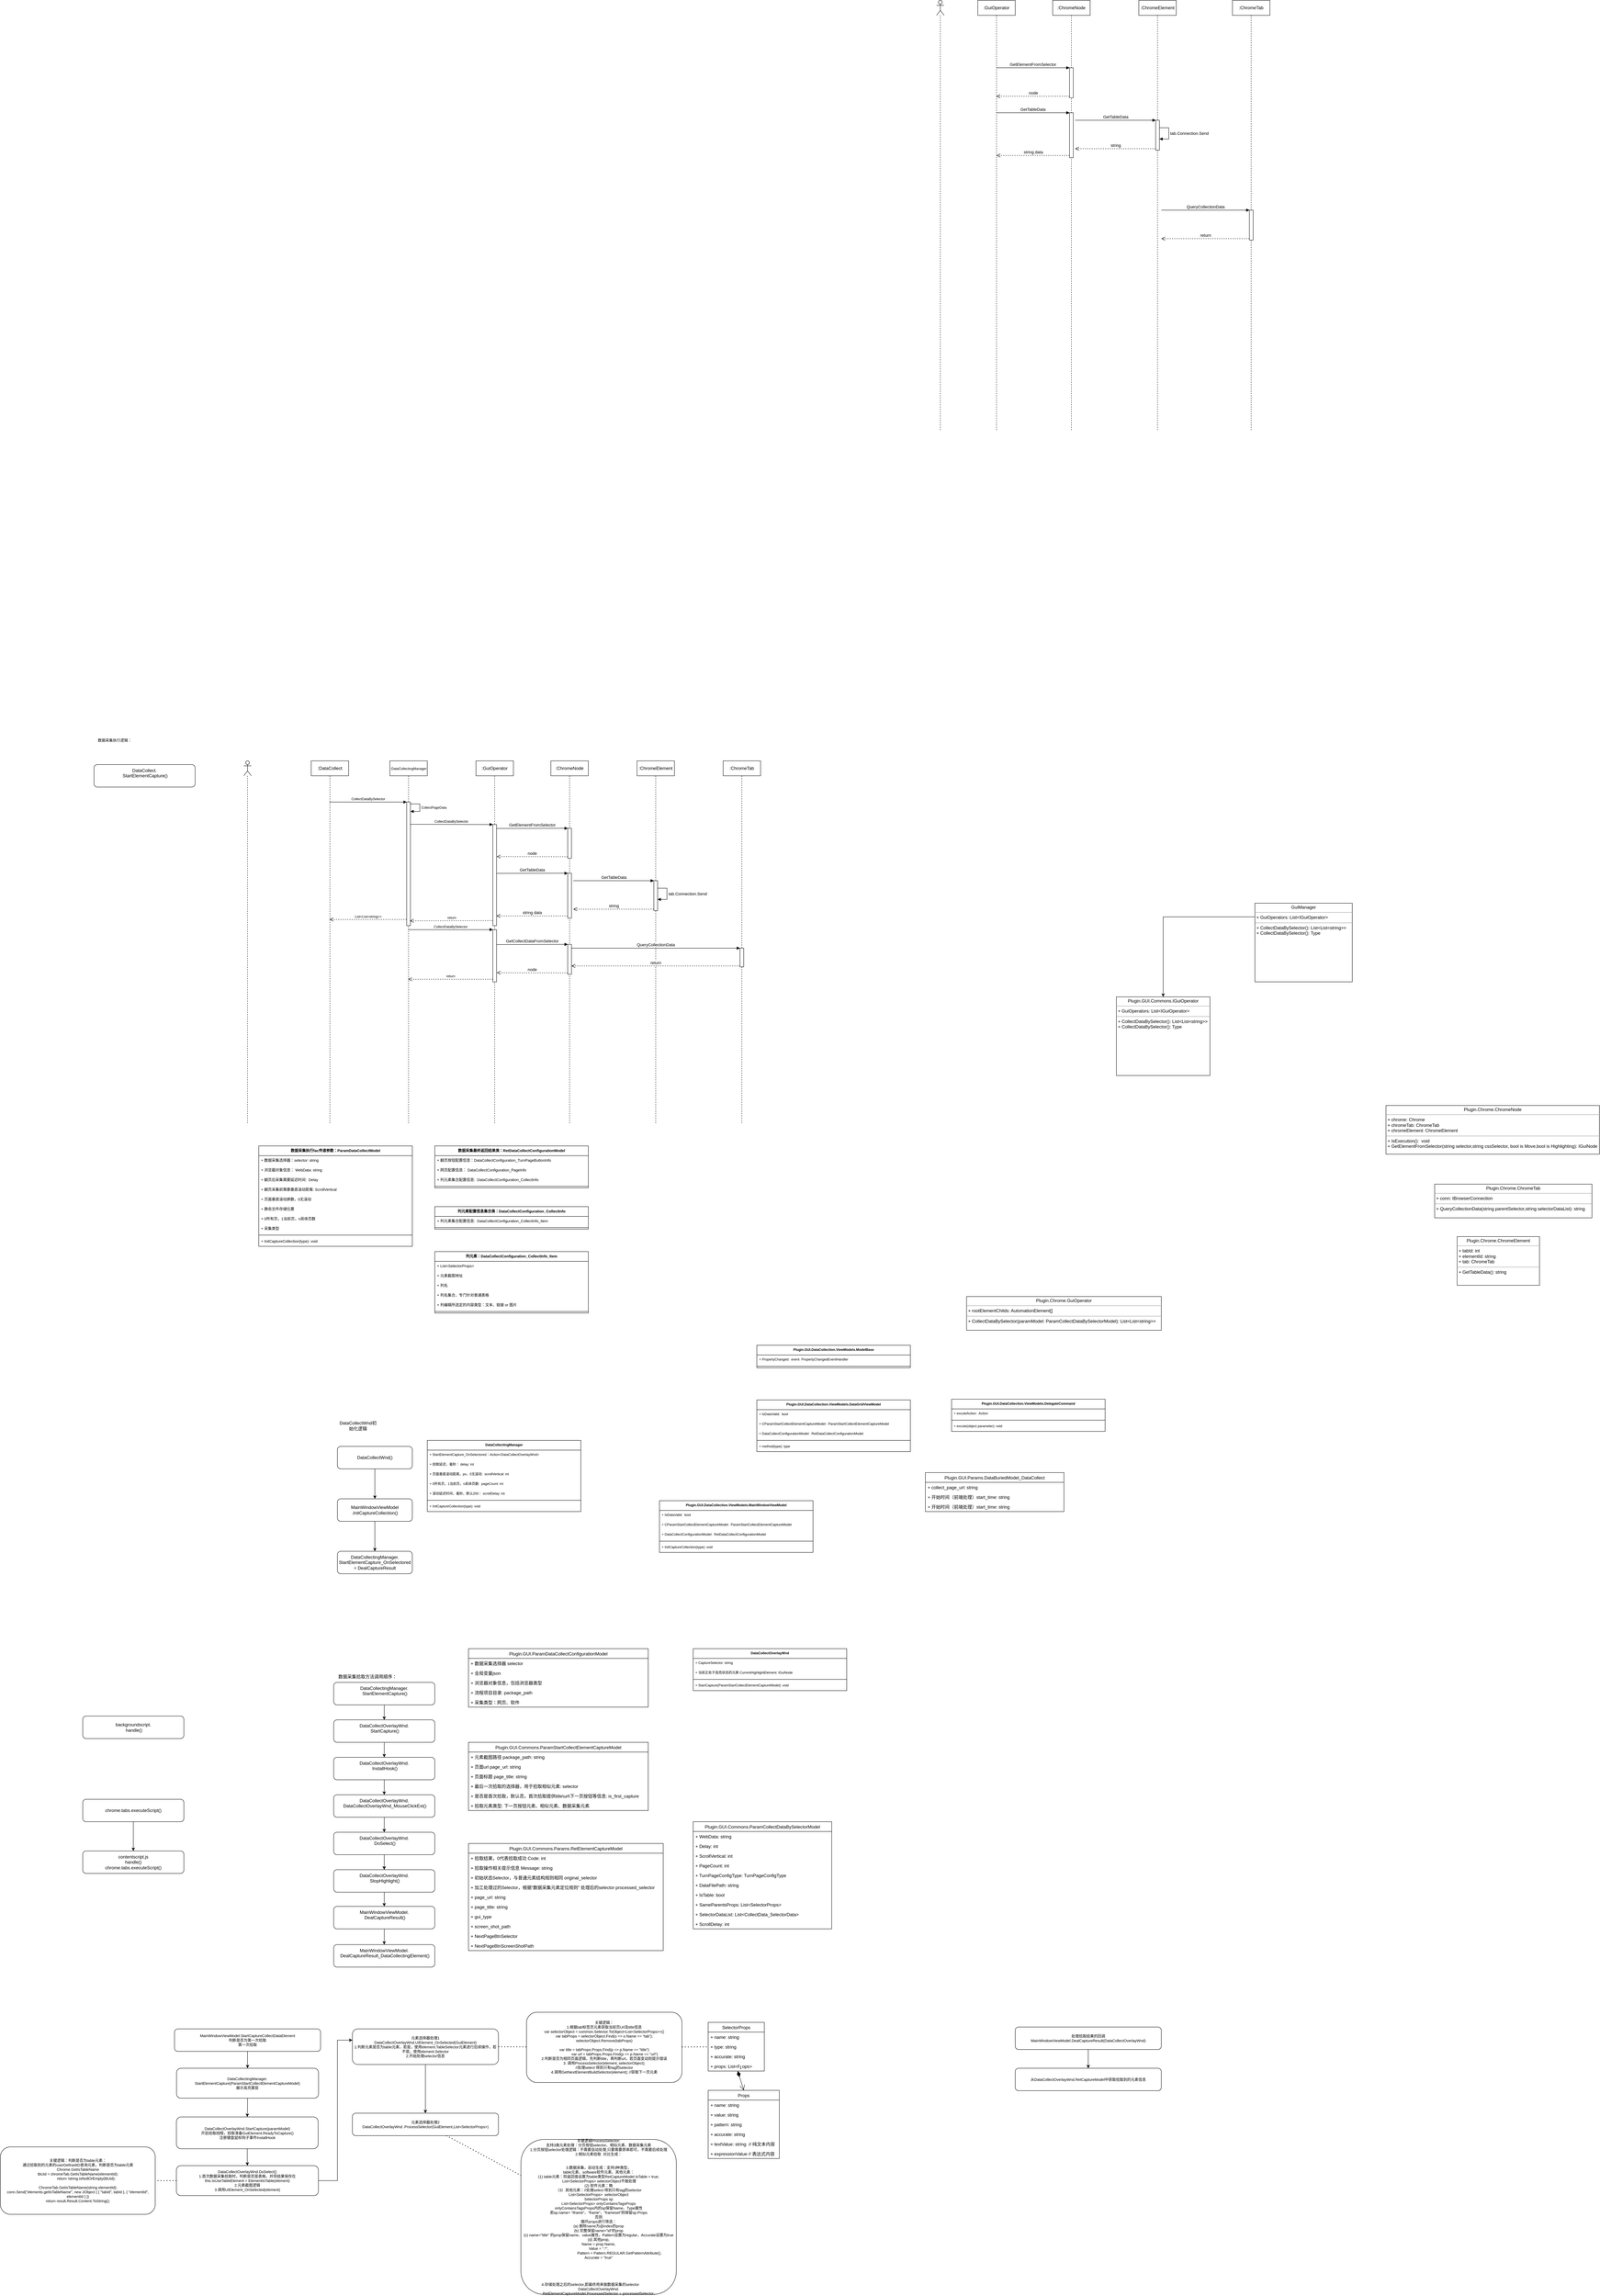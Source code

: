 <mxfile version="20.2.8" type="github">
  <diagram id="s6TBnRfsL1Z1KMxq6NeL" name="第 1 页">
    <mxGraphModel dx="3037" dy="2888" grid="1" gridSize="10" guides="1" tooltips="1" connect="1" arrows="1" fold="1" page="1" pageScale="1" pageWidth="827" pageHeight="1169" math="0" shadow="0">
      <root>
        <mxCell id="0" />
        <mxCell id="1" parent="0" />
        <mxCell id="_178SI4n7Iu1sIU4JPuy-1" value="" style="shape=umlLifeline;participant=umlActor;perimeter=lifelinePerimeter;whiteSpace=wrap;html=1;container=1;collapsible=0;recursiveResize=0;verticalAlign=top;spacingTop=36;outlineConnect=0;" parent="1" vertex="1">
          <mxGeometry x="-1000" y="-290" width="20" height="970" as="geometry" />
        </mxCell>
        <mxCell id="_178SI4n7Iu1sIU4JPuy-2" value=":GuiOperator" style="shape=umlLifeline;perimeter=lifelinePerimeter;whiteSpace=wrap;html=1;container=1;collapsible=0;recursiveResize=0;outlineConnect=0;" parent="1" vertex="1">
          <mxGeometry x="-380" y="-290" width="100" height="970" as="geometry" />
        </mxCell>
        <mxCell id="_178SI4n7Iu1sIU4JPuy-105" value="" style="html=1;points=[];perimeter=orthogonalPerimeter;fontSize=9;" parent="_178SI4n7Iu1sIU4JPuy-2" vertex="1">
          <mxGeometry x="45" y="170" width="10" height="270" as="geometry" />
        </mxCell>
        <mxCell id="_178SI4n7Iu1sIU4JPuy-111" value="" style="html=1;points=[];perimeter=orthogonalPerimeter;fontSize=9;" parent="_178SI4n7Iu1sIU4JPuy-2" vertex="1">
          <mxGeometry x="45" y="450.6" width="10" height="139.4" as="geometry" />
        </mxCell>
        <mxCell id="_178SI4n7Iu1sIU4JPuy-12" style="edgeStyle=orthogonalEdgeStyle;rounded=0;orthogonalLoop=1;jettySize=auto;html=1;entryX=0.5;entryY=0;entryDx=0;entryDy=0;exitX=0;exitY=0.174;exitDx=0;exitDy=0;exitPerimeter=0;" parent="1" source="_178SI4n7Iu1sIU4JPuy-10" target="_178SI4n7Iu1sIU4JPuy-11" edge="1">
          <mxGeometry relative="1" as="geometry">
            <Array as="points">
              <mxPoint x="1455" y="127" />
            </Array>
          </mxGeometry>
        </mxCell>
        <mxCell id="_178SI4n7Iu1sIU4JPuy-10" value="&lt;p style=&quot;margin:0px;margin-top:4px;text-align:center;&quot;&gt;GuiManager&lt;br&gt;&lt;/p&gt;&lt;hr size=&quot;1&quot;&gt;&lt;p style=&quot;margin:0px;margin-left:4px;&quot;&gt;+ GuiOperators: List&amp;lt;IGuiOperator&amp;gt;&lt;/p&gt;&lt;hr size=&quot;1&quot;&gt;&lt;p style=&quot;margin:0px;margin-left:4px;&quot;&gt;+ CollectDataBySelector(): List&amp;lt;List&amp;lt;string&amp;gt;&amp;gt;&lt;/p&gt;&lt;p style=&quot;margin: 0px 0px 0px 4px;&quot;&gt;+ CollectDataBySelector(): Type&lt;/p&gt;&lt;p style=&quot;margin: 0px 0px 0px 4px;&quot;&gt;&lt;br&gt;&lt;/p&gt;&lt;p style=&quot;margin:0px;margin-left:4px;&quot;&gt;&lt;br&gt;&lt;/p&gt;&lt;p style=&quot;margin:0px;margin-left:4px;&quot;&gt;&lt;br&gt;&lt;/p&gt;" style="verticalAlign=top;align=left;overflow=fill;fontSize=12;fontFamily=Helvetica;html=1;" parent="1" vertex="1">
          <mxGeometry x="1700" y="90" width="260" height="210" as="geometry" />
        </mxCell>
        <mxCell id="_178SI4n7Iu1sIU4JPuy-11" value="&lt;p style=&quot;margin:0px;margin-top:4px;text-align:center;&quot;&gt;Plugin.GUI.Commons.IGuiOperator&lt;br&gt;&lt;/p&gt;&lt;hr size=&quot;1&quot;&gt;&lt;p style=&quot;margin:0px;margin-left:4px;&quot;&gt;+ GuiOperators: List&amp;lt;IGuiOperator&amp;gt;&lt;/p&gt;&lt;hr size=&quot;1&quot;&gt;&lt;p style=&quot;margin:0px;margin-left:4px;&quot;&gt;+ CollectDataBySelector(): List&amp;lt;List&amp;lt;string&amp;gt;&amp;gt;&lt;/p&gt;&lt;p style=&quot;margin: 0px 0px 0px 4px;&quot;&gt;+ CollectDataBySelector(): Type&lt;/p&gt;&lt;p style=&quot;margin: 0px 0px 0px 4px;&quot;&gt;&lt;br&gt;&lt;/p&gt;&lt;p style=&quot;margin:0px;margin-left:4px;&quot;&gt;&lt;br&gt;&lt;/p&gt;&lt;p style=&quot;margin:0px;margin-left:4px;&quot;&gt;&lt;br&gt;&lt;/p&gt;" style="verticalAlign=top;align=left;overflow=fill;fontSize=12;fontFamily=Helvetica;html=1;" parent="1" vertex="1">
          <mxGeometry x="1330" y="340" width="250" height="210" as="geometry" />
        </mxCell>
        <mxCell id="_178SI4n7Iu1sIU4JPuy-13" value="&lt;p style=&quot;margin:0px;margin-top:4px;text-align:center;&quot;&gt;Plugin.Chrome.GuiOperator&lt;/p&gt;&lt;hr size=&quot;1&quot;&gt;&lt;p style=&quot;margin:0px;margin-left:4px;&quot;&gt;+ rootElementChilds: AutomationElement[]&lt;/p&gt;&lt;hr size=&quot;1&quot;&gt;&lt;p style=&quot;margin:0px;margin-left:4px;&quot;&gt;+ CollectDataBySelector(paramModel: ParamCollectDataBySelectorModel): List&amp;lt;List&amp;lt;string&amp;gt;&amp;gt;&lt;/p&gt;&lt;p style=&quot;margin: 0px 0px 0px 4px;&quot;&gt;&lt;br&gt;&lt;/p&gt;&lt;p style=&quot;margin: 0px 0px 0px 4px;&quot;&gt;&lt;br&gt;&lt;/p&gt;&lt;p style=&quot;margin:0px;margin-left:4px;&quot;&gt;&lt;br&gt;&lt;/p&gt;&lt;p style=&quot;margin:0px;margin-left:4px;&quot;&gt;&lt;br&gt;&lt;/p&gt;" style="verticalAlign=top;align=left;overflow=fill;fontSize=12;fontFamily=Helvetica;html=1;" parent="1" vertex="1">
          <mxGeometry x="930" y="1140" width="520" height="90" as="geometry" />
        </mxCell>
        <mxCell id="_178SI4n7Iu1sIU4JPuy-14" value="&lt;p style=&quot;margin:0px;margin-top:4px;text-align:center;&quot;&gt;Plugin.Chrome.ChromeNode&lt;/p&gt;&lt;hr size=&quot;1&quot;&gt;&lt;p style=&quot;margin:0px;margin-left:4px;&quot;&gt;+ chrome: Chrome&lt;/p&gt;&lt;p style=&quot;margin:0px;margin-left:4px;&quot;&gt;+ chromeTab: ChromeTab&lt;/p&gt;&lt;p style=&quot;margin:0px;margin-left:4px;&quot;&gt;+ chromeElement: ChromeElement&lt;/p&gt;&lt;hr size=&quot;1&quot;&gt;&lt;p style=&quot;margin:0px;margin-left:4px;&quot;&gt;+ IsExecution():&amp;nbsp; void&lt;/p&gt;&lt;p style=&quot;margin: 0px 0px 0px 4px;&quot;&gt;+ GetElementFromSelector(string selector,string cssSelector, bool is Move,bool is Highlighting): IGuiNode&lt;/p&gt;&lt;p style=&quot;margin: 0px 0px 0px 4px;&quot;&gt;&lt;br&gt;&lt;/p&gt;&lt;p style=&quot;margin: 0px 0px 0px 4px;&quot;&gt;&lt;br&gt;&lt;/p&gt;&lt;p style=&quot;margin:0px;margin-left:4px;&quot;&gt;&lt;br&gt;&lt;/p&gt;&lt;p style=&quot;margin:0px;margin-left:4px;&quot;&gt;&lt;br&gt;&lt;/p&gt;" style="verticalAlign=top;align=left;overflow=fill;fontSize=12;fontFamily=Helvetica;html=1;" parent="1" vertex="1">
          <mxGeometry x="2050" y="630" width="570" height="130" as="geometry" />
        </mxCell>
        <mxCell id="_178SI4n7Iu1sIU4JPuy-19" value=":ChromeNode" style="shape=umlLifeline;perimeter=lifelinePerimeter;whiteSpace=wrap;html=1;container=1;collapsible=0;recursiveResize=0;outlineConnect=0;" parent="1" vertex="1">
          <mxGeometry x="-180" y="-290" width="100" height="970" as="geometry" />
        </mxCell>
        <mxCell id="_178SI4n7Iu1sIU4JPuy-32" value="" style="html=1;points=[];perimeter=orthogonalPerimeter;" parent="_178SI4n7Iu1sIU4JPuy-19" vertex="1">
          <mxGeometry x="45" y="180" width="10" height="80" as="geometry" />
        </mxCell>
        <mxCell id="_178SI4n7Iu1sIU4JPuy-35" value="" style="html=1;points=[];perimeter=orthogonalPerimeter;" parent="_178SI4n7Iu1sIU4JPuy-19" vertex="1">
          <mxGeometry x="45" y="300" width="10" height="120" as="geometry" />
        </mxCell>
        <mxCell id="_178SI4n7Iu1sIU4JPuy-108" value="" style="html=1;points=[];perimeter=orthogonalPerimeter;" parent="_178SI4n7Iu1sIU4JPuy-19" vertex="1">
          <mxGeometry x="45" y="490" width="10" height="80" as="geometry" />
        </mxCell>
        <mxCell id="_178SI4n7Iu1sIU4JPuy-109" value="GetCollectDataFromSelector" style="html=1;verticalAlign=bottom;endArrow=block;entryX=0;entryY=0;rounded=0;exitX=1.05;exitY=0.039;exitDx=0;exitDy=0;exitPerimeter=0;" parent="_178SI4n7Iu1sIU4JPuy-19" target="_178SI4n7Iu1sIU4JPuy-108" edge="1">
          <mxGeometry relative="1" as="geometry">
            <mxPoint x="-144.5" y="490.53" as="sourcePoint" />
          </mxGeometry>
        </mxCell>
        <mxCell id="_178SI4n7Iu1sIU4JPuy-110" value="node" style="html=1;verticalAlign=bottom;endArrow=open;dashed=1;endSize=8;exitX=0;exitY=0.95;rounded=0;entryX=1.05;entryY=0.317;entryDx=0;entryDy=0;entryPerimeter=0;" parent="_178SI4n7Iu1sIU4JPuy-19" source="_178SI4n7Iu1sIU4JPuy-108" edge="1">
          <mxGeometry relative="1" as="geometry">
            <mxPoint x="-144.5" y="565.59" as="targetPoint" />
          </mxGeometry>
        </mxCell>
        <mxCell id="_178SI4n7Iu1sIU4JPuy-33" value="GetElementFromSelector" style="html=1;verticalAlign=bottom;endArrow=block;entryX=0;entryY=0;rounded=0;exitX=1.05;exitY=0.039;exitDx=0;exitDy=0;exitPerimeter=0;" parent="1" source="_178SI4n7Iu1sIU4JPuy-105" target="_178SI4n7Iu1sIU4JPuy-32" edge="1">
          <mxGeometry relative="1" as="geometry">
            <mxPoint x="-330" y="-110" as="sourcePoint" />
          </mxGeometry>
        </mxCell>
        <mxCell id="_178SI4n7Iu1sIU4JPuy-34" value="node" style="html=1;verticalAlign=bottom;endArrow=open;dashed=1;endSize=8;exitX=0;exitY=0.95;rounded=0;entryX=1.05;entryY=0.317;entryDx=0;entryDy=0;entryPerimeter=0;" parent="1" source="_178SI4n7Iu1sIU4JPuy-32" target="_178SI4n7Iu1sIU4JPuy-105" edge="1">
          <mxGeometry relative="1" as="geometry">
            <mxPoint x="-330.333" y="-34" as="targetPoint" />
          </mxGeometry>
        </mxCell>
        <mxCell id="_178SI4n7Iu1sIU4JPuy-36" value="GetTableData" style="html=1;verticalAlign=bottom;endArrow=block;entryX=0;entryY=0;rounded=0;exitX=0.967;exitY=0.483;exitDx=0;exitDy=0;exitPerimeter=0;" parent="1" source="_178SI4n7Iu1sIU4JPuy-105" target="_178SI4n7Iu1sIU4JPuy-35" edge="1">
          <mxGeometry relative="1" as="geometry">
            <mxPoint x="-330.333" y="10" as="sourcePoint" />
          </mxGeometry>
        </mxCell>
        <mxCell id="_178SI4n7Iu1sIU4JPuy-37" value="string data&lt;br&gt;" style="html=1;verticalAlign=bottom;endArrow=open;dashed=1;endSize=8;exitX=0;exitY=0.95;rounded=0;" parent="1" source="_178SI4n7Iu1sIU4JPuy-35" target="_178SI4n7Iu1sIU4JPuy-105" edge="1">
          <mxGeometry relative="1" as="geometry">
            <mxPoint x="-330.333" y="124.0" as="targetPoint" />
          </mxGeometry>
        </mxCell>
        <mxCell id="_178SI4n7Iu1sIU4JPuy-38" value=":ChromeElement" style="shape=umlLifeline;perimeter=lifelinePerimeter;whiteSpace=wrap;html=1;container=1;collapsible=0;recursiveResize=0;outlineConnect=0;" parent="1" vertex="1">
          <mxGeometry x="50" y="-290" width="100" height="970" as="geometry" />
        </mxCell>
        <mxCell id="_178SI4n7Iu1sIU4JPuy-41" value="" style="html=1;points=[];perimeter=orthogonalPerimeter;" parent="_178SI4n7Iu1sIU4JPuy-38" vertex="1">
          <mxGeometry x="45" y="320" width="10" height="80" as="geometry" />
        </mxCell>
        <mxCell id="_178SI4n7Iu1sIU4JPuy-45" value="tab.Connection.Send" style="edgeStyle=orthogonalEdgeStyle;html=1;align=left;spacingLeft=2;endArrow=block;rounded=0;" parent="_178SI4n7Iu1sIU4JPuy-38" source="_178SI4n7Iu1sIU4JPuy-41" target="_178SI4n7Iu1sIU4JPuy-41" edge="1">
          <mxGeometry relative="1" as="geometry">
            <mxPoint x="50" y="300" as="sourcePoint" />
            <Array as="points">
              <mxPoint x="80" y="340" />
              <mxPoint x="80" y="370" />
            </Array>
            <mxPoint x="70" y="320" as="targetPoint" />
          </mxGeometry>
        </mxCell>
        <mxCell id="_178SI4n7Iu1sIU4JPuy-42" value="GetTableData" style="html=1;verticalAlign=bottom;endArrow=block;entryX=0;entryY=0;rounded=0;" parent="1" target="_178SI4n7Iu1sIU4JPuy-41" edge="1">
          <mxGeometry relative="1" as="geometry">
            <mxPoint x="-120" y="30" as="sourcePoint" />
          </mxGeometry>
        </mxCell>
        <mxCell id="_178SI4n7Iu1sIU4JPuy-43" value="string" style="html=1;verticalAlign=bottom;endArrow=open;dashed=1;endSize=8;exitX=0;exitY=0.95;rounded=0;" parent="1" source="_178SI4n7Iu1sIU4JPuy-41" edge="1">
          <mxGeometry relative="1" as="geometry">
            <mxPoint x="-120" y="106" as="targetPoint" />
          </mxGeometry>
        </mxCell>
        <mxCell id="_178SI4n7Iu1sIU4JPuy-52" value=":ChromeTab" style="shape=umlLifeline;perimeter=lifelinePerimeter;whiteSpace=wrap;html=1;container=1;collapsible=0;recursiveResize=0;outlineConnect=0;" parent="1" vertex="1">
          <mxGeometry x="280" y="-290" width="100" height="970" as="geometry" />
        </mxCell>
        <mxCell id="_178SI4n7Iu1sIU4JPuy-55" value="" style="html=1;points=[];perimeter=orthogonalPerimeter;" parent="_178SI4n7Iu1sIU4JPuy-52" vertex="1">
          <mxGeometry x="45" y="500" width="10" height="50" as="geometry" />
        </mxCell>
        <mxCell id="_178SI4n7Iu1sIU4JPuy-56" value="QueryCollectionData" style="html=1;verticalAlign=bottom;endArrow=block;entryX=0;entryY=0;rounded=0;" parent="1" source="_178SI4n7Iu1sIU4JPuy-108" target="_178SI4n7Iu1sIU4JPuy-55" edge="1">
          <mxGeometry relative="1" as="geometry">
            <mxPoint x="-125.003" y="200" as="sourcePoint" />
          </mxGeometry>
        </mxCell>
        <mxCell id="_178SI4n7Iu1sIU4JPuy-57" value="return" style="html=1;verticalAlign=bottom;endArrow=open;dashed=1;endSize=8;exitX=0;exitY=0.95;rounded=0;" parent="1" source="_178SI4n7Iu1sIU4JPuy-55" target="_178SI4n7Iu1sIU4JPuy-108" edge="1">
          <mxGeometry relative="1" as="geometry">
            <mxPoint x="-125.003" y="276" as="targetPoint" />
          </mxGeometry>
        </mxCell>
        <mxCell id="_178SI4n7Iu1sIU4JPuy-58" value="" style="shape=umlLifeline;participant=umlActor;perimeter=lifelinePerimeter;whiteSpace=wrap;html=1;container=1;collapsible=0;recursiveResize=0;verticalAlign=top;spacingTop=36;outlineConnect=0;" parent="1" vertex="1">
          <mxGeometry x="850" y="-2320" width="20" height="1150" as="geometry" />
        </mxCell>
        <mxCell id="_178SI4n7Iu1sIU4JPuy-59" value=":GuiOperator" style="shape=umlLifeline;perimeter=lifelinePerimeter;whiteSpace=wrap;html=1;container=1;collapsible=0;recursiveResize=0;outlineConnect=0;" parent="1" vertex="1">
          <mxGeometry x="960" y="-2320" width="100" height="1150" as="geometry" />
        </mxCell>
        <mxCell id="_178SI4n7Iu1sIU4JPuy-60" value=":ChromeNode" style="shape=umlLifeline;perimeter=lifelinePerimeter;whiteSpace=wrap;html=1;container=1;collapsible=0;recursiveResize=0;outlineConnect=0;" parent="1" vertex="1">
          <mxGeometry x="1160" y="-2320" width="100" height="1150" as="geometry" />
        </mxCell>
        <mxCell id="_178SI4n7Iu1sIU4JPuy-61" value="" style="html=1;points=[];perimeter=orthogonalPerimeter;" parent="_178SI4n7Iu1sIU4JPuy-60" vertex="1">
          <mxGeometry x="45" y="180" width="10" height="80" as="geometry" />
        </mxCell>
        <mxCell id="_178SI4n7Iu1sIU4JPuy-62" value="" style="html=1;points=[];perimeter=orthogonalPerimeter;" parent="_178SI4n7Iu1sIU4JPuy-60" vertex="1">
          <mxGeometry x="45" y="300" width="10" height="120" as="geometry" />
        </mxCell>
        <mxCell id="_178SI4n7Iu1sIU4JPuy-63" value="GetElementFromSelector" style="html=1;verticalAlign=bottom;endArrow=block;entryX=0;entryY=0;rounded=0;" parent="1" target="_178SI4n7Iu1sIU4JPuy-61" edge="1">
          <mxGeometry relative="1" as="geometry">
            <mxPoint x="1009.667" y="-2140" as="sourcePoint" />
          </mxGeometry>
        </mxCell>
        <mxCell id="_178SI4n7Iu1sIU4JPuy-64" value="node" style="html=1;verticalAlign=bottom;endArrow=open;dashed=1;endSize=8;exitX=0;exitY=0.95;rounded=0;" parent="1" source="_178SI4n7Iu1sIU4JPuy-61" edge="1">
          <mxGeometry relative="1" as="geometry">
            <mxPoint x="1009.667" y="-2064" as="targetPoint" />
          </mxGeometry>
        </mxCell>
        <mxCell id="_178SI4n7Iu1sIU4JPuy-65" value="GetTableData" style="html=1;verticalAlign=bottom;endArrow=block;entryX=0;entryY=0;rounded=0;" parent="1" target="_178SI4n7Iu1sIU4JPuy-62" edge="1">
          <mxGeometry relative="1" as="geometry">
            <mxPoint x="1009.667" y="-2020" as="sourcePoint" />
          </mxGeometry>
        </mxCell>
        <mxCell id="_178SI4n7Iu1sIU4JPuy-66" value="string data&lt;br&gt;" style="html=1;verticalAlign=bottom;endArrow=open;dashed=1;endSize=8;exitX=0;exitY=0.95;rounded=0;" parent="1" source="_178SI4n7Iu1sIU4JPuy-62" target="_178SI4n7Iu1sIU4JPuy-59" edge="1">
          <mxGeometry relative="1" as="geometry">
            <mxPoint x="1060" y="-1906" as="targetPoint" />
          </mxGeometry>
        </mxCell>
        <mxCell id="_178SI4n7Iu1sIU4JPuy-67" value=":ChromeElement" style="shape=umlLifeline;perimeter=lifelinePerimeter;whiteSpace=wrap;html=1;container=1;collapsible=0;recursiveResize=0;outlineConnect=0;" parent="1" vertex="1">
          <mxGeometry x="1390" y="-2320" width="100" height="1150" as="geometry" />
        </mxCell>
        <mxCell id="_178SI4n7Iu1sIU4JPuy-68" value="" style="html=1;points=[];perimeter=orthogonalPerimeter;" parent="_178SI4n7Iu1sIU4JPuy-67" vertex="1">
          <mxGeometry x="45" y="320" width="10" height="80" as="geometry" />
        </mxCell>
        <mxCell id="_178SI4n7Iu1sIU4JPuy-69" value="tab.Connection.Send" style="edgeStyle=orthogonalEdgeStyle;html=1;align=left;spacingLeft=2;endArrow=block;rounded=0;" parent="_178SI4n7Iu1sIU4JPuy-67" source="_178SI4n7Iu1sIU4JPuy-68" target="_178SI4n7Iu1sIU4JPuy-68" edge="1">
          <mxGeometry relative="1" as="geometry">
            <mxPoint x="50" y="300" as="sourcePoint" />
            <Array as="points">
              <mxPoint x="80" y="340" />
              <mxPoint x="80" y="370" />
            </Array>
            <mxPoint x="70" y="320" as="targetPoint" />
          </mxGeometry>
        </mxCell>
        <mxCell id="_178SI4n7Iu1sIU4JPuy-70" value="GetTableData" style="html=1;verticalAlign=bottom;endArrow=block;entryX=0;entryY=0;rounded=0;" parent="1" target="_178SI4n7Iu1sIU4JPuy-68" edge="1">
          <mxGeometry relative="1" as="geometry">
            <mxPoint x="1220" y="-2000" as="sourcePoint" />
          </mxGeometry>
        </mxCell>
        <mxCell id="_178SI4n7Iu1sIU4JPuy-71" value="string" style="html=1;verticalAlign=bottom;endArrow=open;dashed=1;endSize=8;exitX=0;exitY=0.95;rounded=0;" parent="1" source="_178SI4n7Iu1sIU4JPuy-68" edge="1">
          <mxGeometry relative="1" as="geometry">
            <mxPoint x="1220" y="-1924" as="targetPoint" />
          </mxGeometry>
        </mxCell>
        <mxCell id="_178SI4n7Iu1sIU4JPuy-72" value=":ChromeTab" style="shape=umlLifeline;perimeter=lifelinePerimeter;whiteSpace=wrap;html=1;container=1;collapsible=0;recursiveResize=0;outlineConnect=0;" parent="1" vertex="1">
          <mxGeometry x="1640" y="-2320" width="100" height="1150" as="geometry" />
        </mxCell>
        <mxCell id="_178SI4n7Iu1sIU4JPuy-73" value="" style="html=1;points=[];perimeter=orthogonalPerimeter;" parent="_178SI4n7Iu1sIU4JPuy-72" vertex="1">
          <mxGeometry x="45.33" y="560" width="10" height="80" as="geometry" />
        </mxCell>
        <mxCell id="_178SI4n7Iu1sIU4JPuy-74" value="QueryCollectionData" style="html=1;verticalAlign=bottom;endArrow=block;entryX=0;entryY=0;rounded=0;" parent="1" target="_178SI4n7Iu1sIU4JPuy-73" edge="1">
          <mxGeometry relative="1" as="geometry">
            <mxPoint x="1450" y="-1760" as="sourcePoint" />
          </mxGeometry>
        </mxCell>
        <mxCell id="_178SI4n7Iu1sIU4JPuy-75" value="return" style="html=1;verticalAlign=bottom;endArrow=open;dashed=1;endSize=8;exitX=0;exitY=0.95;rounded=0;" parent="1" source="_178SI4n7Iu1sIU4JPuy-73" edge="1">
          <mxGeometry relative="1" as="geometry">
            <mxPoint x="1450" y="-1684" as="targetPoint" />
          </mxGeometry>
        </mxCell>
        <mxCell id="_178SI4n7Iu1sIU4JPuy-77" value="&lt;p style=&quot;margin:0px;margin-top:4px;text-align:center;&quot;&gt;Plugin.Chrome.ChromeTab&lt;/p&gt;&lt;hr size=&quot;1&quot;&gt;&lt;p style=&quot;margin:0px;margin-left:4px;&quot;&gt;+ conn: IBrowserConnection&lt;/p&gt;&lt;hr size=&quot;1&quot;&gt;&lt;p style=&quot;margin:0px;margin-left:4px;&quot;&gt;&lt;span style=&quot;background-color: initial;&quot;&gt;+ QueryCollectionData(string parentSelector,string selectorDataList): string&lt;/span&gt;&lt;br&gt;&lt;/p&gt;&lt;p style=&quot;margin: 0px 0px 0px 4px;&quot;&gt;&lt;br&gt;&lt;/p&gt;&lt;p style=&quot;margin:0px;margin-left:4px;&quot;&gt;&lt;br&gt;&lt;/p&gt;&lt;p style=&quot;margin:0px;margin-left:4px;&quot;&gt;&lt;br&gt;&lt;/p&gt;" style="verticalAlign=top;align=left;overflow=fill;fontSize=12;fontFamily=Helvetica;html=1;" parent="1" vertex="1">
          <mxGeometry x="2180" y="840" width="420" height="90" as="geometry" />
        </mxCell>
        <mxCell id="_178SI4n7Iu1sIU4JPuy-78" value="&lt;p style=&quot;margin:0px;margin-top:4px;text-align:center;&quot;&gt;Plugin.Chrome.ChromeElement&lt;/p&gt;&lt;hr size=&quot;1&quot;&gt;&lt;p style=&quot;margin:0px;margin-left:4px;&quot;&gt;+ tabId: int&lt;/p&gt;&lt;p style=&quot;margin:0px;margin-left:4px;&quot;&gt;+ elementId: string&lt;/p&gt;&lt;p style=&quot;margin:0px;margin-left:4px;&quot;&gt;+ tab: ChromeTab&lt;/p&gt;&lt;hr size=&quot;1&quot;&gt;&lt;p style=&quot;margin:0px;margin-left:4px;&quot;&gt;&lt;span style=&quot;background-color: initial;&quot;&gt;+ GetTableData(): string&lt;/span&gt;&lt;br&gt;&lt;/p&gt;&lt;p style=&quot;margin: 0px 0px 0px 4px;&quot;&gt;&lt;br&gt;&lt;/p&gt;&lt;p style=&quot;margin: 0px 0px 0px 4px;&quot;&gt;&lt;br&gt;&lt;/p&gt;&lt;p style=&quot;margin:0px;margin-left:4px;&quot;&gt;&lt;br&gt;&lt;/p&gt;&lt;p style=&quot;margin:0px;margin-left:4px;&quot;&gt;&lt;br&gt;&lt;/p&gt;" style="verticalAlign=top;align=left;overflow=fill;fontSize=12;fontFamily=Helvetica;html=1;" parent="1" vertex="1">
          <mxGeometry x="2240" y="980" width="220" height="130" as="geometry" />
        </mxCell>
        <mxCell id="_178SI4n7Iu1sIU4JPuy-80" value="Plugin.GUI.Commons.ParamCollectDataBySelectorModel" style="swimlane;fontStyle=0;childLayout=stackLayout;horizontal=1;startSize=26;fillColor=none;horizontalStack=0;resizeParent=1;resizeParentMax=0;resizeLast=0;collapsible=1;marginBottom=0;" parent="1" vertex="1">
          <mxGeometry x="200" y="2542" width="370" height="286" as="geometry">
            <mxRectangle x="1050" y="1880" width="360" height="30" as="alternateBounds" />
          </mxGeometry>
        </mxCell>
        <mxCell id="_178SI4n7Iu1sIU4JPuy-81" value="+ WebData: string" style="text;strokeColor=none;fillColor=none;align=left;verticalAlign=top;spacingLeft=4;spacingRight=4;overflow=hidden;rotatable=0;points=[[0,0.5],[1,0.5]];portConstraint=eastwest;" parent="_178SI4n7Iu1sIU4JPuy-80" vertex="1">
          <mxGeometry y="26" width="370" height="26" as="geometry" />
        </mxCell>
        <mxCell id="_178SI4n7Iu1sIU4JPuy-82" value="+ Delay: int" style="text;strokeColor=none;fillColor=none;align=left;verticalAlign=top;spacingLeft=4;spacingRight=4;overflow=hidden;rotatable=0;points=[[0,0.5],[1,0.5]];portConstraint=eastwest;" parent="_178SI4n7Iu1sIU4JPuy-80" vertex="1">
          <mxGeometry y="52" width="370" height="26" as="geometry" />
        </mxCell>
        <mxCell id="_178SI4n7Iu1sIU4JPuy-83" value="+ ScrollVertical: int&#xa;&#xa;" style="text;strokeColor=none;fillColor=none;align=left;verticalAlign=top;spacingLeft=4;spacingRight=4;overflow=hidden;rotatable=0;points=[[0,0.5],[1,0.5]];portConstraint=eastwest;" parent="_178SI4n7Iu1sIU4JPuy-80" vertex="1">
          <mxGeometry y="78" width="370" height="26" as="geometry" />
        </mxCell>
        <mxCell id="_178SI4n7Iu1sIU4JPuy-89" value="+ PageCount: int&#xa;" style="text;strokeColor=none;fillColor=none;align=left;verticalAlign=top;spacingLeft=4;spacingRight=4;overflow=hidden;rotatable=0;points=[[0,0.5],[1,0.5]];portConstraint=eastwest;" parent="_178SI4n7Iu1sIU4JPuy-80" vertex="1">
          <mxGeometry y="104" width="370" height="26" as="geometry" />
        </mxCell>
        <mxCell id="_178SI4n7Iu1sIU4JPuy-90" value="+ TurnPageConfigType: TurnPageConfigType" style="text;strokeColor=none;fillColor=none;align=left;verticalAlign=top;spacingLeft=4;spacingRight=4;overflow=hidden;rotatable=0;points=[[0,0.5],[1,0.5]];portConstraint=eastwest;" parent="_178SI4n7Iu1sIU4JPuy-80" vertex="1">
          <mxGeometry y="130" width="370" height="26" as="geometry" />
        </mxCell>
        <mxCell id="_178SI4n7Iu1sIU4JPuy-91" value="+ DataFilePath: string" style="text;strokeColor=none;fillColor=none;align=left;verticalAlign=top;spacingLeft=4;spacingRight=4;overflow=hidden;rotatable=0;points=[[0,0.5],[1,0.5]];portConstraint=eastwest;" parent="_178SI4n7Iu1sIU4JPuy-80" vertex="1">
          <mxGeometry y="156" width="370" height="26" as="geometry" />
        </mxCell>
        <mxCell id="_178SI4n7Iu1sIU4JPuy-92" value="+ IsTable: bool&#xa;" style="text;strokeColor=none;fillColor=none;align=left;verticalAlign=top;spacingLeft=4;spacingRight=4;overflow=hidden;rotatable=0;points=[[0,0.5],[1,0.5]];portConstraint=eastwest;" parent="_178SI4n7Iu1sIU4JPuy-80" vertex="1">
          <mxGeometry y="182" width="370" height="26" as="geometry" />
        </mxCell>
        <mxCell id="_178SI4n7Iu1sIU4JPuy-93" value="+ SameParentsProps: List&lt;SelectorProps&gt;" style="text;strokeColor=none;fillColor=none;align=left;verticalAlign=top;spacingLeft=4;spacingRight=4;overflow=hidden;rotatable=0;points=[[0,0.5],[1,0.5]];portConstraint=eastwest;" parent="_178SI4n7Iu1sIU4JPuy-80" vertex="1">
          <mxGeometry y="208" width="370" height="26" as="geometry" />
        </mxCell>
        <mxCell id="_178SI4n7Iu1sIU4JPuy-94" value="+ SelectorDataList: List&lt;CollectData_SelectorData&gt;" style="text;strokeColor=none;fillColor=none;align=left;verticalAlign=top;spacingLeft=4;spacingRight=4;overflow=hidden;rotatable=0;points=[[0,0.5],[1,0.5]];portConstraint=eastwest;" parent="_178SI4n7Iu1sIU4JPuy-80" vertex="1">
          <mxGeometry y="234" width="370" height="26" as="geometry" />
        </mxCell>
        <mxCell id="_178SI4n7Iu1sIU4JPuy-95" value="+ ScrollDelay: int" style="text;strokeColor=none;fillColor=none;align=left;verticalAlign=top;spacingLeft=4;spacingRight=4;overflow=hidden;rotatable=0;points=[[0,0.5],[1,0.5]];portConstraint=eastwest;" parent="_178SI4n7Iu1sIU4JPuy-80" vertex="1">
          <mxGeometry y="260" width="370" height="26" as="geometry" />
        </mxCell>
        <mxCell id="_178SI4n7Iu1sIU4JPuy-96" value=":DataCollect" style="shape=umlLifeline;perimeter=lifelinePerimeter;whiteSpace=wrap;html=1;container=1;collapsible=0;recursiveResize=0;outlineConnect=0;" parent="1" vertex="1">
          <mxGeometry x="-820" y="-290" width="100" height="970" as="geometry" />
        </mxCell>
        <mxCell id="_178SI4n7Iu1sIU4JPuy-97" value="&lt;font style=&quot;font-size: 9px;&quot;&gt;:DataCollectingManager&lt;/font&gt;" style="shape=umlLifeline;perimeter=lifelinePerimeter;whiteSpace=wrap;html=1;container=1;collapsible=0;recursiveResize=0;outlineConnect=0;" parent="1" vertex="1">
          <mxGeometry x="-610" y="-290" width="100" height="970" as="geometry" />
        </mxCell>
        <mxCell id="_178SI4n7Iu1sIU4JPuy-98" value="" style="html=1;points=[];perimeter=orthogonalPerimeter;fontSize=9;" parent="_178SI4n7Iu1sIU4JPuy-97" vertex="1">
          <mxGeometry x="45" y="110" width="10" height="330" as="geometry" />
        </mxCell>
        <mxCell id="_178SI4n7Iu1sIU4JPuy-104" value="CollectPageData" style="edgeStyle=orthogonalEdgeStyle;html=1;align=left;spacingLeft=2;endArrow=block;rounded=0;entryX=1;entryY=0;fontSize=9;exitX=1.067;exitY=0.02;exitDx=0;exitDy=0;exitPerimeter=0;" parent="_178SI4n7Iu1sIU4JPuy-97" source="_178SI4n7Iu1sIU4JPuy-98" edge="1">
          <mxGeometry relative="1" as="geometry">
            <mxPoint x="60" y="115" as="sourcePoint" />
            <Array as="points">
              <mxPoint x="56" y="115" />
              <mxPoint x="80" y="115" />
              <mxPoint x="80" y="135" />
            </Array>
            <mxPoint x="55" y="135" as="targetPoint" />
          </mxGeometry>
        </mxCell>
        <mxCell id="_178SI4n7Iu1sIU4JPuy-99" value="CollectDataBySelector" style="html=1;verticalAlign=bottom;endArrow=block;entryX=0;entryY=0;rounded=0;fontSize=9;" parent="1" target="_178SI4n7Iu1sIU4JPuy-98" edge="1">
          <mxGeometry relative="1" as="geometry">
            <mxPoint x="-771.038" y="-180.0" as="sourcePoint" />
          </mxGeometry>
        </mxCell>
        <mxCell id="_178SI4n7Iu1sIU4JPuy-100" value="List&amp;lt;List&amp;lt;string&amp;gt;&amp;gt;" style="html=1;verticalAlign=bottom;endArrow=open;dashed=1;endSize=8;exitX=0;exitY=0.95;rounded=0;fontSize=9;" parent="1" source="_178SI4n7Iu1sIU4JPuy-98" edge="1">
          <mxGeometry relative="1" as="geometry">
            <mxPoint x="-771.038" y="133.5" as="targetPoint" />
          </mxGeometry>
        </mxCell>
        <mxCell id="_178SI4n7Iu1sIU4JPuy-106" value="CollectDataBySelector" style="html=1;verticalAlign=bottom;endArrow=block;entryX=0;entryY=0;rounded=0;fontSize=9;exitX=0.9;exitY=0.18;exitDx=0;exitDy=0;exitPerimeter=0;" parent="1" source="_178SI4n7Iu1sIU4JPuy-98" target="_178SI4n7Iu1sIU4JPuy-105" edge="1">
          <mxGeometry relative="1" as="geometry">
            <mxPoint x="-650" y="-120" as="sourcePoint" />
          </mxGeometry>
        </mxCell>
        <mxCell id="_178SI4n7Iu1sIU4JPuy-107" value="return" style="html=1;verticalAlign=bottom;endArrow=open;dashed=1;endSize=8;exitX=0;exitY=0.95;rounded=0;fontSize=9;entryX=0.867;entryY=0.961;entryDx=0;entryDy=0;entryPerimeter=0;" parent="1" source="_178SI4n7Iu1sIU4JPuy-105" target="_178SI4n7Iu1sIU4JPuy-98" edge="1">
          <mxGeometry relative="1" as="geometry">
            <mxPoint x="-660" y="137" as="targetPoint" />
          </mxGeometry>
        </mxCell>
        <mxCell id="_178SI4n7Iu1sIU4JPuy-113" value="return" style="html=1;verticalAlign=bottom;endArrow=open;dashed=1;endSize=8;exitX=0;exitY=0.95;rounded=0;fontSize=9;" parent="1" source="_178SI4n7Iu1sIU4JPuy-111" edge="1">
          <mxGeometry relative="1" as="geometry">
            <mxPoint x="-561.038" y="293.03" as="targetPoint" />
          </mxGeometry>
        </mxCell>
        <mxCell id="_178SI4n7Iu1sIU4JPuy-112" value="CollectDataBySelector" style="html=1;verticalAlign=bottom;endArrow=block;entryX=0;entryY=0;rounded=0;fontSize=9;" parent="1" target="_178SI4n7Iu1sIU4JPuy-111" edge="1">
          <mxGeometry relative="1" as="geometry">
            <mxPoint x="-561.038" y="160.6" as="sourcePoint" />
          </mxGeometry>
        </mxCell>
        <mxCell id="_178SI4n7Iu1sIU4JPuy-114" value="Plugin.GUI.DataCollection.ViewModels.MainWindowViewModel" style="swimlane;fontStyle=1;align=center;verticalAlign=top;childLayout=stackLayout;horizontal=1;startSize=26;horizontalStack=0;resizeParent=1;resizeParentMax=0;resizeLast=0;collapsible=1;marginBottom=0;fontSize=9;" parent="1" vertex="1">
          <mxGeometry x="110" y="1685" width="410" height="138" as="geometry" />
        </mxCell>
        <mxCell id="_178SI4n7Iu1sIU4JPuy-115" value="+ IsDataValid:  bool" style="text;strokeColor=none;fillColor=none;align=left;verticalAlign=top;spacingLeft=4;spacingRight=4;overflow=hidden;rotatable=0;points=[[0,0.5],[1,0.5]];portConstraint=eastwest;fontSize=9;" parent="_178SI4n7Iu1sIU4JPuy-114" vertex="1">
          <mxGeometry y="26" width="410" height="26" as="geometry" />
        </mxCell>
        <mxCell id="_178SI4n7Iu1sIU4JPuy-118" value="+ CParamStartCollectElementCaptureModel:  ParamStartCollectElementCaptureModel" style="text;strokeColor=none;fillColor=none;align=left;verticalAlign=top;spacingLeft=4;spacingRight=4;overflow=hidden;rotatable=0;points=[[0,0.5],[1,0.5]];portConstraint=eastwest;fontSize=9;" parent="_178SI4n7Iu1sIU4JPuy-114" vertex="1">
          <mxGeometry y="52" width="410" height="26" as="geometry" />
        </mxCell>
        <mxCell id="_178SI4n7Iu1sIU4JPuy-119" value="+ DataCollectConfigurationModel:  RetDataCollectConfigurationModel" style="text;strokeColor=none;fillColor=none;align=left;verticalAlign=top;spacingLeft=4;spacingRight=4;overflow=hidden;rotatable=0;points=[[0,0.5],[1,0.5]];portConstraint=eastwest;fontSize=9;" parent="_178SI4n7Iu1sIU4JPuy-114" vertex="1">
          <mxGeometry y="78" width="410" height="26" as="geometry" />
        </mxCell>
        <mxCell id="_178SI4n7Iu1sIU4JPuy-116" value="" style="line;strokeWidth=1;fillColor=none;align=left;verticalAlign=middle;spacingTop=-1;spacingLeft=3;spacingRight=3;rotatable=0;labelPosition=right;points=[];portConstraint=eastwest;fontSize=9;" parent="_178SI4n7Iu1sIU4JPuy-114" vertex="1">
          <mxGeometry y="104" width="410" height="8" as="geometry" />
        </mxCell>
        <mxCell id="_178SI4n7Iu1sIU4JPuy-117" value="+ InitCaptureCollection(type): void" style="text;strokeColor=none;fillColor=none;align=left;verticalAlign=top;spacingLeft=4;spacingRight=4;overflow=hidden;rotatable=0;points=[[0,0.5],[1,0.5]];portConstraint=eastwest;fontSize=9;" parent="_178SI4n7Iu1sIU4JPuy-114" vertex="1">
          <mxGeometry y="112" width="410" height="26" as="geometry" />
        </mxCell>
        <mxCell id="_178SI4n7Iu1sIU4JPuy-120" value="Plugin.GUI.Params.DataBuriedModel_DataCollect" style="swimlane;fontStyle=0;childLayout=stackLayout;horizontal=1;startSize=26;fillColor=none;horizontalStack=0;resizeParent=1;resizeParentMax=0;resizeLast=0;collapsible=1;marginBottom=0;" parent="1" vertex="1">
          <mxGeometry x="820" y="1610" width="370" height="104" as="geometry">
            <mxRectangle x="900" y="1490" width="360" height="30" as="alternateBounds" />
          </mxGeometry>
        </mxCell>
        <mxCell id="_178SI4n7Iu1sIU4JPuy-121" value="+ collect_page_url: string" style="text;strokeColor=none;fillColor=none;align=left;verticalAlign=top;spacingLeft=4;spacingRight=4;overflow=hidden;rotatable=0;points=[[0,0.5],[1,0.5]];portConstraint=eastwest;" parent="_178SI4n7Iu1sIU4JPuy-120" vertex="1">
          <mxGeometry y="26" width="370" height="26" as="geometry" />
        </mxCell>
        <mxCell id="_178SI4n7Iu1sIU4JPuy-131" value="+ 开始时间（前端处理）start_time: string" style="text;strokeColor=none;fillColor=none;align=left;verticalAlign=top;spacingLeft=4;spacingRight=4;overflow=hidden;rotatable=0;points=[[0,0.5],[1,0.5]];portConstraint=eastwest;" parent="_178SI4n7Iu1sIU4JPuy-120" vertex="1">
          <mxGeometry y="52" width="370" height="26" as="geometry" />
        </mxCell>
        <mxCell id="_178SI4n7Iu1sIU4JPuy-132" value="+ 开始时间（前端处理）start_time: string" style="text;strokeColor=none;fillColor=none;align=left;verticalAlign=top;spacingLeft=4;spacingRight=4;overflow=hidden;rotatable=0;points=[[0,0.5],[1,0.5]];portConstraint=eastwest;" parent="_178SI4n7Iu1sIU4JPuy-120" vertex="1">
          <mxGeometry y="78" width="370" height="26" as="geometry" />
        </mxCell>
        <mxCell id="_178SI4n7Iu1sIU4JPuy-133" value="Plugin.GUI.DataCollection.ViewModels.DataGridViewModel" style="swimlane;fontStyle=1;align=center;verticalAlign=top;childLayout=stackLayout;horizontal=1;startSize=26;horizontalStack=0;resizeParent=1;resizeParentMax=0;resizeLast=0;collapsible=1;marginBottom=0;fontSize=9;" parent="1" vertex="1">
          <mxGeometry x="370" y="1416" width="410" height="138" as="geometry" />
        </mxCell>
        <mxCell id="_178SI4n7Iu1sIU4JPuy-134" value="+ IsDataValid:  bool" style="text;strokeColor=none;fillColor=none;align=left;verticalAlign=top;spacingLeft=4;spacingRight=4;overflow=hidden;rotatable=0;points=[[0,0.5],[1,0.5]];portConstraint=eastwest;fontSize=9;" parent="_178SI4n7Iu1sIU4JPuy-133" vertex="1">
          <mxGeometry y="26" width="410" height="26" as="geometry" />
        </mxCell>
        <mxCell id="_178SI4n7Iu1sIU4JPuy-135" value="+ CParamStartCollectElementCaptureModel:  ParamStartCollectElementCaptureModel" style="text;strokeColor=none;fillColor=none;align=left;verticalAlign=top;spacingLeft=4;spacingRight=4;overflow=hidden;rotatable=0;points=[[0,0.5],[1,0.5]];portConstraint=eastwest;fontSize=9;" parent="_178SI4n7Iu1sIU4JPuy-133" vertex="1">
          <mxGeometry y="52" width="410" height="26" as="geometry" />
        </mxCell>
        <mxCell id="_178SI4n7Iu1sIU4JPuy-136" value="+ DataCollectConfigurationModel:  RetDataCollectConfigurationModel" style="text;strokeColor=none;fillColor=none;align=left;verticalAlign=top;spacingLeft=4;spacingRight=4;overflow=hidden;rotatable=0;points=[[0,0.5],[1,0.5]];portConstraint=eastwest;fontSize=9;" parent="_178SI4n7Iu1sIU4JPuy-133" vertex="1">
          <mxGeometry y="78" width="410" height="26" as="geometry" />
        </mxCell>
        <mxCell id="_178SI4n7Iu1sIU4JPuy-137" value="" style="line;strokeWidth=1;fillColor=none;align=left;verticalAlign=middle;spacingTop=-1;spacingLeft=3;spacingRight=3;rotatable=0;labelPosition=right;points=[];portConstraint=eastwest;fontSize=9;" parent="_178SI4n7Iu1sIU4JPuy-133" vertex="1">
          <mxGeometry y="104" width="410" height="8" as="geometry" />
        </mxCell>
        <mxCell id="_178SI4n7Iu1sIU4JPuy-138" value="+ method(type): type" style="text;strokeColor=none;fillColor=none;align=left;verticalAlign=top;spacingLeft=4;spacingRight=4;overflow=hidden;rotatable=0;points=[[0,0.5],[1,0.5]];portConstraint=eastwest;fontSize=9;" parent="_178SI4n7Iu1sIU4JPuy-133" vertex="1">
          <mxGeometry y="112" width="410" height="26" as="geometry" />
        </mxCell>
        <mxCell id="_178SI4n7Iu1sIU4JPuy-139" value="Plugin.GUI.DataCollection.ViewModels.ModelBase" style="swimlane;fontStyle=1;align=center;verticalAlign=top;childLayout=stackLayout;horizontal=1;startSize=26;horizontalStack=0;resizeParent=1;resizeParentMax=0;resizeLast=0;collapsible=1;marginBottom=0;fontSize=9;" parent="1" vertex="1">
          <mxGeometry x="370" y="1270" width="410" height="60" as="geometry" />
        </mxCell>
        <mxCell id="_178SI4n7Iu1sIU4JPuy-140" value="+ PropertyChanged:  event  PropertyChangedEventHandler" style="text;strokeColor=none;fillColor=none;align=left;verticalAlign=top;spacingLeft=4;spacingRight=4;overflow=hidden;rotatable=0;points=[[0,0.5],[1,0.5]];portConstraint=eastwest;fontSize=9;" parent="_178SI4n7Iu1sIU4JPuy-139" vertex="1">
          <mxGeometry y="26" width="410" height="26" as="geometry" />
        </mxCell>
        <mxCell id="_178SI4n7Iu1sIU4JPuy-143" value="" style="line;strokeWidth=1;fillColor=none;align=left;verticalAlign=middle;spacingTop=-1;spacingLeft=3;spacingRight=3;rotatable=0;labelPosition=right;points=[];portConstraint=eastwest;fontSize=9;" parent="_178SI4n7Iu1sIU4JPuy-139" vertex="1">
          <mxGeometry y="52" width="410" height="8" as="geometry" />
        </mxCell>
        <mxCell id="_178SI4n7Iu1sIU4JPuy-145" value="Plugin.GUI.DataCollection.ViewModels.DelegateCommand" style="swimlane;fontStyle=1;align=center;verticalAlign=top;childLayout=stackLayout;horizontal=1;startSize=26;horizontalStack=0;resizeParent=1;resizeParentMax=0;resizeLast=0;collapsible=1;marginBottom=0;fontSize=9;" parent="1" vertex="1">
          <mxGeometry x="890" y="1414" width="410" height="86" as="geometry" />
        </mxCell>
        <mxCell id="_178SI4n7Iu1sIU4JPuy-146" value="+ excuteAction:  Action" style="text;strokeColor=none;fillColor=none;align=left;verticalAlign=top;spacingLeft=4;spacingRight=4;overflow=hidden;rotatable=0;points=[[0,0.5],[1,0.5]];portConstraint=eastwest;fontSize=9;" parent="_178SI4n7Iu1sIU4JPuy-145" vertex="1">
          <mxGeometry y="26" width="410" height="26" as="geometry" />
        </mxCell>
        <mxCell id="_178SI4n7Iu1sIU4JPuy-149" value="" style="line;strokeWidth=1;fillColor=none;align=left;verticalAlign=middle;spacingTop=-1;spacingLeft=3;spacingRight=3;rotatable=0;labelPosition=right;points=[];portConstraint=eastwest;fontSize=9;" parent="_178SI4n7Iu1sIU4JPuy-145" vertex="1">
          <mxGeometry y="52" width="410" height="8" as="geometry" />
        </mxCell>
        <mxCell id="_178SI4n7Iu1sIU4JPuy-150" value="+ excute(object parameter): void" style="text;strokeColor=none;fillColor=none;align=left;verticalAlign=top;spacingLeft=4;spacingRight=4;overflow=hidden;rotatable=0;points=[[0,0.5],[1,0.5]];portConstraint=eastwest;fontSize=9;" parent="_178SI4n7Iu1sIU4JPuy-145" vertex="1">
          <mxGeometry y="60" width="410" height="26" as="geometry" />
        </mxCell>
        <mxCell id="_178SI4n7Iu1sIU4JPuy-151" value="数据采集最终返回结果类：RetDataCollectConfigurationModel" style="swimlane;fontStyle=1;align=center;verticalAlign=top;childLayout=stackLayout;horizontal=1;startSize=26;horizontalStack=0;resizeParent=1;resizeParentMax=0;resizeLast=0;collapsible=1;marginBottom=0;fontSize=10;" parent="1" vertex="1">
          <mxGeometry x="-490" y="738" width="410" height="112" as="geometry" />
        </mxCell>
        <mxCell id="_178SI4n7Iu1sIU4JPuy-152" value="+ 翻页按钮配置信息：DataCollectConfiguration_TurnPageButtonInfo" style="text;strokeColor=none;fillColor=none;align=left;verticalAlign=top;spacingLeft=4;spacingRight=4;overflow=hidden;rotatable=0;points=[[0,0.5],[1,0.5]];portConstraint=eastwest;fontSize=10;" parent="_178SI4n7Iu1sIU4JPuy-151" vertex="1">
          <mxGeometry y="26" width="410" height="26" as="geometry" />
        </mxCell>
        <mxCell id="_178SI4n7Iu1sIU4JPuy-153" value="+ 网页配置信息： DataCollectConfiguration_PageInfo" style="text;strokeColor=none;fillColor=none;align=left;verticalAlign=top;spacingLeft=4;spacingRight=4;overflow=hidden;rotatable=0;points=[[0,0.5],[1,0.5]];portConstraint=eastwest;fontSize=10;" parent="_178SI4n7Iu1sIU4JPuy-151" vertex="1">
          <mxGeometry y="52" width="410" height="26" as="geometry" />
        </mxCell>
        <mxCell id="_178SI4n7Iu1sIU4JPuy-154" value="+ 列元素集合配置信息:  DataCollectConfiguration_CollectInfo" style="text;strokeColor=none;fillColor=none;align=left;verticalAlign=top;spacingLeft=4;spacingRight=4;overflow=hidden;rotatable=0;points=[[0,0.5],[1,0.5]];portConstraint=eastwest;fontSize=10;" parent="_178SI4n7Iu1sIU4JPuy-151" vertex="1">
          <mxGeometry y="78" width="410" height="26" as="geometry" />
        </mxCell>
        <mxCell id="_178SI4n7Iu1sIU4JPuy-155" value="" style="line;strokeWidth=1;fillColor=none;align=left;verticalAlign=middle;spacingTop=-1;spacingLeft=3;spacingRight=3;rotatable=0;labelPosition=right;points=[];portConstraint=eastwest;fontSize=9;" parent="_178SI4n7Iu1sIU4JPuy-151" vertex="1">
          <mxGeometry y="104" width="410" height="8" as="geometry" />
        </mxCell>
        <mxCell id="_178SI4n7Iu1sIU4JPuy-157" value="DataCollectingManager" style="swimlane;fontStyle=1;align=center;verticalAlign=top;childLayout=stackLayout;horizontal=1;startSize=26;horizontalStack=0;resizeParent=1;resizeParentMax=0;resizeLast=0;collapsible=1;marginBottom=0;fontSize=9;" parent="1" vertex="1">
          <mxGeometry x="-510" y="1524" width="410" height="190" as="geometry" />
        </mxCell>
        <mxCell id="_178SI4n7Iu1sIU4JPuy-158" value="+ StartElementCapture_OnSelectored：Action&lt;DataCollectOverlayWnd&gt;" style="text;strokeColor=none;fillColor=none;align=left;verticalAlign=top;spacingLeft=4;spacingRight=4;overflow=hidden;rotatable=0;points=[[0,0.5],[1,0.5]];portConstraint=eastwest;fontSize=9;" parent="_178SI4n7Iu1sIU4JPuy-157" vertex="1">
          <mxGeometry y="26" width="410" height="26" as="geometry" />
        </mxCell>
        <mxCell id="_178SI4n7Iu1sIU4JPuy-159" value="+ 拾取延迟，毫秒： delay: int" style="text;strokeColor=none;fillColor=none;align=left;verticalAlign=top;spacingLeft=4;spacingRight=4;overflow=hidden;rotatable=0;points=[[0,0.5],[1,0.5]];portConstraint=eastwest;fontSize=9;" parent="_178SI4n7Iu1sIU4JPuy-157" vertex="1">
          <mxGeometry y="52" width="410" height="26" as="geometry" />
        </mxCell>
        <mxCell id="_178SI4n7Iu1sIU4JPuy-160" value="+ 页面垂直滚动距离，px，0无滚动:  scrollVertical: int" style="text;strokeColor=none;fillColor=none;align=left;verticalAlign=top;spacingLeft=4;spacingRight=4;overflow=hidden;rotatable=0;points=[[0,0.5],[1,0.5]];portConstraint=eastwest;fontSize=9;" parent="_178SI4n7Iu1sIU4JPuy-157" vertex="1">
          <mxGeometry y="78" width="410" height="26" as="geometry" />
        </mxCell>
        <mxCell id="_178SI4n7Iu1sIU4JPuy-163" value="+ 0所有页，1当前页，n具体页数:  pageCount: int" style="text;strokeColor=none;fillColor=none;align=left;verticalAlign=top;spacingLeft=4;spacingRight=4;overflow=hidden;rotatable=0;points=[[0,0.5],[1,0.5]];portConstraint=eastwest;fontSize=9;" parent="_178SI4n7Iu1sIU4JPuy-157" vertex="1">
          <mxGeometry y="104" width="410" height="26" as="geometry" />
        </mxCell>
        <mxCell id="_178SI4n7Iu1sIU4JPuy-164" value="+ 滚动延迟时间，毫秒，默认200： scrollDelay: int" style="text;strokeColor=none;fillColor=none;align=left;verticalAlign=top;spacingLeft=4;spacingRight=4;overflow=hidden;rotatable=0;points=[[0,0.5],[1,0.5]];portConstraint=eastwest;fontSize=9;" parent="_178SI4n7Iu1sIU4JPuy-157" vertex="1">
          <mxGeometry y="130" width="410" height="26" as="geometry" />
        </mxCell>
        <mxCell id="_178SI4n7Iu1sIU4JPuy-161" value="" style="line;strokeWidth=1;fillColor=none;align=left;verticalAlign=middle;spacingTop=-1;spacingLeft=3;spacingRight=3;rotatable=0;labelPosition=right;points=[];portConstraint=eastwest;fontSize=9;" parent="_178SI4n7Iu1sIU4JPuy-157" vertex="1">
          <mxGeometry y="156" width="410" height="8" as="geometry" />
        </mxCell>
        <mxCell id="_178SI4n7Iu1sIU4JPuy-162" value="+ InitCaptureCollection(type): void" style="text;strokeColor=none;fillColor=none;align=left;verticalAlign=top;spacingLeft=4;spacingRight=4;overflow=hidden;rotatable=0;points=[[0,0.5],[1,0.5]];portConstraint=eastwest;fontSize=9;" parent="_178SI4n7Iu1sIU4JPuy-157" vertex="1">
          <mxGeometry y="164" width="410" height="26" as="geometry" />
        </mxCell>
        <mxCell id="phZiyfp4Owrx0l6uCUyv-1" value="DataCollectOverlayWnd" style="swimlane;fontStyle=1;align=center;verticalAlign=top;childLayout=stackLayout;horizontal=1;startSize=26;horizontalStack=0;resizeParent=1;resizeParentMax=0;resizeLast=0;collapsible=1;marginBottom=0;fontSize=9;" parent="1" vertex="1">
          <mxGeometry x="200" y="2080" width="410" height="112" as="geometry" />
        </mxCell>
        <mxCell id="phZiyfp4Owrx0l6uCUyv-5" value="+ CaptureSelector: string" style="text;strokeColor=none;fillColor=none;align=left;verticalAlign=top;spacingLeft=4;spacingRight=4;overflow=hidden;rotatable=0;points=[[0,0.5],[1,0.5]];portConstraint=eastwest;fontSize=9;" parent="phZiyfp4Owrx0l6uCUyv-1" vertex="1">
          <mxGeometry y="26" width="410" height="26" as="geometry" />
        </mxCell>
        <mxCell id="phZiyfp4Owrx0l6uCUyv-9" value="+ 当前正处于高亮状态的元素 CurrentHighlightElement: IGuiNode" style="text;strokeColor=none;fillColor=none;align=left;verticalAlign=top;spacingLeft=4;spacingRight=4;overflow=hidden;rotatable=0;points=[[0,0.5],[1,0.5]];portConstraint=eastwest;fontSize=9;" parent="phZiyfp4Owrx0l6uCUyv-1" vertex="1">
          <mxGeometry y="52" width="410" height="26" as="geometry" />
        </mxCell>
        <mxCell id="phZiyfp4Owrx0l6uCUyv-7" value="" style="line;strokeWidth=1;fillColor=none;align=left;verticalAlign=middle;spacingTop=-1;spacingLeft=3;spacingRight=3;rotatable=0;labelPosition=right;points=[];portConstraint=eastwest;fontSize=9;" parent="phZiyfp4Owrx0l6uCUyv-1" vertex="1">
          <mxGeometry y="78" width="410" height="8" as="geometry" />
        </mxCell>
        <mxCell id="phZiyfp4Owrx0l6uCUyv-8" value="+ StartCapture(ParamStartCollectElementCaptureModel): void" style="text;strokeColor=none;fillColor=none;align=left;verticalAlign=top;spacingLeft=4;spacingRight=4;overflow=hidden;rotatable=0;points=[[0,0.5],[1,0.5]];portConstraint=eastwest;fontSize=9;" parent="phZiyfp4Owrx0l6uCUyv-1" vertex="1">
          <mxGeometry y="86" width="410" height="26" as="geometry" />
        </mxCell>
        <mxCell id="phZiyfp4Owrx0l6uCUyv-12" value="" style="edgeStyle=orthogonalEdgeStyle;rounded=0;orthogonalLoop=1;jettySize=auto;html=1;" parent="1" source="phZiyfp4Owrx0l6uCUyv-10" target="phZiyfp4Owrx0l6uCUyv-11" edge="1">
          <mxGeometry relative="1" as="geometry" />
        </mxCell>
        <mxCell id="phZiyfp4Owrx0l6uCUyv-10" value="DataCollectWnd()" style="rounded=1;whiteSpace=wrap;html=1;" parent="1" vertex="1">
          <mxGeometry x="-750" y="1540" width="200" height="60" as="geometry" />
        </mxCell>
        <mxCell id="phZiyfp4Owrx0l6uCUyv-15" value="" style="edgeStyle=orthogonalEdgeStyle;rounded=0;orthogonalLoop=1;jettySize=auto;html=1;" parent="1" source="phZiyfp4Owrx0l6uCUyv-11" target="phZiyfp4Owrx0l6uCUyv-14" edge="1">
          <mxGeometry relative="1" as="geometry" />
        </mxCell>
        <mxCell id="phZiyfp4Owrx0l6uCUyv-11" value="MainWindowViewModel&lt;br&gt;.InitCaptureCollection()" style="whiteSpace=wrap;html=1;rounded=1;" parent="1" vertex="1">
          <mxGeometry x="-750" y="1680" width="200" height="60" as="geometry" />
        </mxCell>
        <mxCell id="phZiyfp4Owrx0l6uCUyv-14" value="DataCollectingManager.&lt;br&gt;StartElementCapture_OnSelectored = DealCaptureResult" style="whiteSpace=wrap;html=1;rounded=1;" parent="1" vertex="1">
          <mxGeometry x="-750" y="1820" width="200" height="60" as="geometry" />
        </mxCell>
        <mxCell id="phZiyfp4Owrx0l6uCUyv-16" value="DataCollectWnd初始化逻辑&lt;br&gt;" style="text;html=1;strokeColor=none;fillColor=none;align=center;verticalAlign=middle;whiteSpace=wrap;rounded=0;" parent="1" vertex="1">
          <mxGeometry x="-750" y="1470" width="110" height="30" as="geometry" />
        </mxCell>
        <mxCell id="phZiyfp4Owrx0l6uCUyv-32" style="edgeStyle=orthogonalEdgeStyle;rounded=0;orthogonalLoop=1;jettySize=auto;html=1;" parent="1" source="phZiyfp4Owrx0l6uCUyv-17" target="phZiyfp4Owrx0l6uCUyv-20" edge="1">
          <mxGeometry relative="1" as="geometry" />
        </mxCell>
        <mxCell id="phZiyfp4Owrx0l6uCUyv-17" value="DataCollectingManager.&lt;br&gt;&lt;div&gt;&amp;nbsp;StartElementCapture()&lt;/div&gt;&lt;div&gt;&lt;br&gt;&lt;/div&gt;" style="whiteSpace=wrap;html=1;rounded=1;" parent="1" vertex="1">
          <mxGeometry x="-760" y="2170" width="270" height="60" as="geometry" />
        </mxCell>
        <mxCell id="phZiyfp4Owrx0l6uCUyv-18" value="MainWindowViewModel.&lt;br&gt;&lt;div&gt;&amp;nbsp;DealCaptureResult_DataCollectingElement()&lt;/div&gt;&lt;div&gt;&lt;br&gt;&lt;/div&gt;" style="whiteSpace=wrap;html=1;rounded=1;" parent="1" vertex="1">
          <mxGeometry x="-760" y="2870" width="270" height="60" as="geometry" />
        </mxCell>
        <mxCell id="phZiyfp4Owrx0l6uCUyv-19" value="数据采集拾取方法调用顺序：" style="text;html=1;align=center;verticalAlign=middle;resizable=0;points=[];autosize=1;strokeColor=none;fillColor=none;" parent="1" vertex="1">
          <mxGeometry x="-760" y="2140" width="180" height="30" as="geometry" />
        </mxCell>
        <mxCell id="phZiyfp4Owrx0l6uCUyv-45" value="" style="edgeStyle=orthogonalEdgeStyle;rounded=0;orthogonalLoop=1;jettySize=auto;html=1;" parent="1" source="phZiyfp4Owrx0l6uCUyv-20" target="phZiyfp4Owrx0l6uCUyv-43" edge="1">
          <mxGeometry relative="1" as="geometry" />
        </mxCell>
        <mxCell id="phZiyfp4Owrx0l6uCUyv-20" value="DataCollectOverlayWnd.&lt;br&gt;&lt;div&gt;&amp;nbsp;StartCapture()&lt;/div&gt;&lt;div&gt;&lt;br&gt;&lt;/div&gt;" style="whiteSpace=wrap;html=1;rounded=1;" parent="1" vertex="1">
          <mxGeometry x="-760" y="2270" width="270" height="60" as="geometry" />
        </mxCell>
        <mxCell id="phZiyfp4Owrx0l6uCUyv-21" value="Plugin.GUI.Commons.ParamStartCollectElementCaptureModel" style="swimlane;fontStyle=0;childLayout=stackLayout;horizontal=1;startSize=26;fillColor=none;horizontalStack=0;resizeParent=1;resizeParentMax=0;resizeLast=0;collapsible=1;marginBottom=0;" parent="1" vertex="1">
          <mxGeometry x="-400" y="2330" width="480" height="182" as="geometry">
            <mxRectangle x="1050" y="1880" width="360" height="30" as="alternateBounds" />
          </mxGeometry>
        </mxCell>
        <mxCell id="phZiyfp4Owrx0l6uCUyv-22" value="+ 元素截图路径 package_path: string" style="text;strokeColor=none;fillColor=none;align=left;verticalAlign=top;spacingLeft=4;spacingRight=4;overflow=hidden;rotatable=0;points=[[0,0.5],[1,0.5]];portConstraint=eastwest;" parent="phZiyfp4Owrx0l6uCUyv-21" vertex="1">
          <mxGeometry y="26" width="480" height="26" as="geometry" />
        </mxCell>
        <mxCell id="phZiyfp4Owrx0l6uCUyv-23" value="+ 页面url page_url: string" style="text;strokeColor=none;fillColor=none;align=left;verticalAlign=top;spacingLeft=4;spacingRight=4;overflow=hidden;rotatable=0;points=[[0,0.5],[1,0.5]];portConstraint=eastwest;" parent="phZiyfp4Owrx0l6uCUyv-21" vertex="1">
          <mxGeometry y="52" width="480" height="26" as="geometry" />
        </mxCell>
        <mxCell id="phZiyfp4Owrx0l6uCUyv-24" value="+ 页面标题 page_title: string&#xa;&#xa;" style="text;strokeColor=none;fillColor=none;align=left;verticalAlign=top;spacingLeft=4;spacingRight=4;overflow=hidden;rotatable=0;points=[[0,0.5],[1,0.5]];portConstraint=eastwest;" parent="phZiyfp4Owrx0l6uCUyv-21" vertex="1">
          <mxGeometry y="78" width="480" height="26" as="geometry" />
        </mxCell>
        <mxCell id="phZiyfp4Owrx0l6uCUyv-25" value="+ 最后一次拾取的选择器，用于拾取相似元素: selector&#xa;" style="text;strokeColor=none;fillColor=none;align=left;verticalAlign=top;spacingLeft=4;spacingRight=4;overflow=hidden;rotatable=0;points=[[0,0.5],[1,0.5]];portConstraint=eastwest;" parent="phZiyfp4Owrx0l6uCUyv-21" vertex="1">
          <mxGeometry y="104" width="480" height="26" as="geometry" />
        </mxCell>
        <mxCell id="phZiyfp4Owrx0l6uCUyv-26" value="+ 是否是首次拾取，默认否，首次拾取提供title\url\下一页按钮等信息: is_first_capture" style="text;strokeColor=none;fillColor=none;align=left;verticalAlign=top;spacingLeft=4;spacingRight=4;overflow=hidden;rotatable=0;points=[[0,0.5],[1,0.5]];portConstraint=eastwest;" parent="phZiyfp4Owrx0l6uCUyv-21" vertex="1">
          <mxGeometry y="130" width="480" height="26" as="geometry" />
        </mxCell>
        <mxCell id="phZiyfp4Owrx0l6uCUyv-27" value="+ 拾取元素类型: 下一页按钮元素、相似元素、数据采集元素" style="text;strokeColor=none;fillColor=none;align=left;verticalAlign=top;spacingLeft=4;spacingRight=4;overflow=hidden;rotatable=0;points=[[0,0.5],[1,0.5]];portConstraint=eastwest;" parent="phZiyfp4Owrx0l6uCUyv-21" vertex="1">
          <mxGeometry y="156" width="480" height="26" as="geometry" />
        </mxCell>
        <mxCell id="phZiyfp4Owrx0l6uCUyv-34" value="" style="edgeStyle=orthogonalEdgeStyle;rounded=0;orthogonalLoop=1;jettySize=auto;html=1;" parent="1" source="phZiyfp4Owrx0l6uCUyv-33" target="phZiyfp4Owrx0l6uCUyv-18" edge="1">
          <mxGeometry relative="1" as="geometry" />
        </mxCell>
        <mxCell id="phZiyfp4Owrx0l6uCUyv-33" value="MainWindowViewModel.&lt;br&gt;&lt;div&gt;&amp;nbsp;DealCaptureResult()&lt;/div&gt;&lt;div&gt;&lt;br&gt;&lt;/div&gt;" style="whiteSpace=wrap;html=1;rounded=1;" parent="1" vertex="1">
          <mxGeometry x="-760" y="2768" width="270" height="60" as="geometry" />
        </mxCell>
        <mxCell id="phZiyfp4Owrx0l6uCUyv-36" value="" style="edgeStyle=orthogonalEdgeStyle;rounded=0;orthogonalLoop=1;jettySize=auto;html=1;" parent="1" source="phZiyfp4Owrx0l6uCUyv-35" target="phZiyfp4Owrx0l6uCUyv-33" edge="1">
          <mxGeometry relative="1" as="geometry" />
        </mxCell>
        <mxCell id="phZiyfp4Owrx0l6uCUyv-35" value="DataCollectOverlayWnd.&lt;br&gt;&lt;div&gt;&amp;nbsp;StopHighlight()&lt;/div&gt;&lt;div&gt;&lt;br&gt;&lt;/div&gt;" style="whiteSpace=wrap;html=1;rounded=1;" parent="1" vertex="1">
          <mxGeometry x="-760" y="2670" width="270" height="60" as="geometry" />
        </mxCell>
        <mxCell id="phZiyfp4Owrx0l6uCUyv-38" value="" style="edgeStyle=orthogonalEdgeStyle;rounded=0;orthogonalLoop=1;jettySize=auto;html=1;" parent="1" source="phZiyfp4Owrx0l6uCUyv-37" target="phZiyfp4Owrx0l6uCUyv-35" edge="1">
          <mxGeometry relative="1" as="geometry" />
        </mxCell>
        <mxCell id="phZiyfp4Owrx0l6uCUyv-42" value="" style="edgeStyle=orthogonalEdgeStyle;rounded=0;orthogonalLoop=1;jettySize=auto;html=1;" parent="1" source="phZiyfp4Owrx0l6uCUyv-37" target="phZiyfp4Owrx0l6uCUyv-35" edge="1">
          <mxGeometry relative="1" as="geometry" />
        </mxCell>
        <mxCell id="phZiyfp4Owrx0l6uCUyv-37" value="DataCollectOverlayWnd.&lt;br&gt;&lt;div&gt;&amp;nbsp;DoSelect()&lt;/div&gt;&lt;div&gt;&lt;br&gt;&lt;/div&gt;" style="whiteSpace=wrap;html=1;rounded=1;" parent="1" vertex="1">
          <mxGeometry x="-760" y="2570" width="270" height="60" as="geometry" />
        </mxCell>
        <mxCell id="phZiyfp4Owrx0l6uCUyv-41" value="" style="edgeStyle=orthogonalEdgeStyle;rounded=0;orthogonalLoop=1;jettySize=auto;html=1;" parent="1" source="phZiyfp4Owrx0l6uCUyv-39" target="phZiyfp4Owrx0l6uCUyv-37" edge="1">
          <mxGeometry relative="1" as="geometry" />
        </mxCell>
        <mxCell id="phZiyfp4Owrx0l6uCUyv-39" value="DataCollectOverlayWnd.&lt;br&gt;&lt;div&gt;&amp;nbsp;DataCollectOverlayWnd_MouseClickExt()&lt;/div&gt;&lt;div&gt;&lt;br&gt;&lt;/div&gt;" style="whiteSpace=wrap;html=1;rounded=1;" parent="1" vertex="1">
          <mxGeometry x="-760" y="2470" width="270" height="60" as="geometry" />
        </mxCell>
        <mxCell id="phZiyfp4Owrx0l6uCUyv-44" value="" style="edgeStyle=orthogonalEdgeStyle;rounded=0;orthogonalLoop=1;jettySize=auto;html=1;" parent="1" source="phZiyfp4Owrx0l6uCUyv-43" target="phZiyfp4Owrx0l6uCUyv-39" edge="1">
          <mxGeometry relative="1" as="geometry" />
        </mxCell>
        <mxCell id="phZiyfp4Owrx0l6uCUyv-43" value="DataCollectOverlayWnd.&lt;br&gt;&lt;div&gt;&amp;nbsp;InstallHook()&lt;/div&gt;&lt;div&gt;&lt;br&gt;&lt;/div&gt;" style="whiteSpace=wrap;html=1;rounded=1;" parent="1" vertex="1">
          <mxGeometry x="-760" y="2370" width="270" height="60" as="geometry" />
        </mxCell>
        <mxCell id="96yUnF7kAp2pRX79rx8w-1" value="Plugin.GUI.Commons.Params.RetElementCaptureModel" style="swimlane;fontStyle=0;childLayout=stackLayout;horizontal=1;startSize=26;fillColor=none;horizontalStack=0;resizeParent=1;resizeParentMax=0;resizeLast=0;collapsible=1;marginBottom=0;" parent="1" vertex="1">
          <mxGeometry x="-400" y="2600" width="520" height="286" as="geometry">
            <mxRectangle x="1050" y="1880" width="360" height="30" as="alternateBounds" />
          </mxGeometry>
        </mxCell>
        <mxCell id="96yUnF7kAp2pRX79rx8w-2" value="+ 拾取结果，0代表拾取成功 Code: int" style="text;strokeColor=none;fillColor=none;align=left;verticalAlign=top;spacingLeft=4;spacingRight=4;overflow=hidden;rotatable=0;points=[[0,0.5],[1,0.5]];portConstraint=eastwest;" parent="96yUnF7kAp2pRX79rx8w-1" vertex="1">
          <mxGeometry y="26" width="520" height="26" as="geometry" />
        </mxCell>
        <mxCell id="96yUnF7kAp2pRX79rx8w-3" value="+ 拾取操作相关提示信息 Message: string " style="text;strokeColor=none;fillColor=none;align=left;verticalAlign=top;spacingLeft=4;spacingRight=4;overflow=hidden;rotatable=0;points=[[0,0.5],[1,0.5]];portConstraint=eastwest;" parent="96yUnF7kAp2pRX79rx8w-1" vertex="1">
          <mxGeometry y="52" width="520" height="26" as="geometry" />
        </mxCell>
        <mxCell id="96yUnF7kAp2pRX79rx8w-4" value="+ 初始状态Selector，与普通元素结构规则相同 original_selector&#xa;&#xa;" style="text;strokeColor=none;fillColor=none;align=left;verticalAlign=top;spacingLeft=4;spacingRight=4;overflow=hidden;rotatable=0;points=[[0,0.5],[1,0.5]];portConstraint=eastwest;" parent="96yUnF7kAp2pRX79rx8w-1" vertex="1">
          <mxGeometry y="78" width="520" height="26" as="geometry" />
        </mxCell>
        <mxCell id="96yUnF7kAp2pRX79rx8w-5" value="+ 加工处理过的Selector，根据“数据采集元素定位规则” 处理后的selector processed_selector" style="text;strokeColor=none;fillColor=none;align=left;verticalAlign=top;spacingLeft=4;spacingRight=4;overflow=hidden;rotatable=0;points=[[0,0.5],[1,0.5]];portConstraint=eastwest;" parent="96yUnF7kAp2pRX79rx8w-1" vertex="1">
          <mxGeometry y="104" width="520" height="26" as="geometry" />
        </mxCell>
        <mxCell id="96yUnF7kAp2pRX79rx8w-6" value="+ page_url: string" style="text;strokeColor=none;fillColor=none;align=left;verticalAlign=top;spacingLeft=4;spacingRight=4;overflow=hidden;rotatable=0;points=[[0,0.5],[1,0.5]];portConstraint=eastwest;" parent="96yUnF7kAp2pRX79rx8w-1" vertex="1">
          <mxGeometry y="130" width="520" height="26" as="geometry" />
        </mxCell>
        <mxCell id="96yUnF7kAp2pRX79rx8w-7" value="+ page_title: string" style="text;strokeColor=none;fillColor=none;align=left;verticalAlign=top;spacingLeft=4;spacingRight=4;overflow=hidden;rotatable=0;points=[[0,0.5],[1,0.5]];portConstraint=eastwest;" parent="96yUnF7kAp2pRX79rx8w-1" vertex="1">
          <mxGeometry y="156" width="520" height="26" as="geometry" />
        </mxCell>
        <mxCell id="96yUnF7kAp2pRX79rx8w-9" value="+ gui_type" style="text;strokeColor=none;fillColor=none;align=left;verticalAlign=top;spacingLeft=4;spacingRight=4;overflow=hidden;rotatable=0;points=[[0,0.5],[1,0.5]];portConstraint=eastwest;" parent="96yUnF7kAp2pRX79rx8w-1" vertex="1">
          <mxGeometry y="182" width="520" height="26" as="geometry" />
        </mxCell>
        <mxCell id="96yUnF7kAp2pRX79rx8w-10" value="+ screen_shot_path" style="text;strokeColor=none;fillColor=none;align=left;verticalAlign=top;spacingLeft=4;spacingRight=4;overflow=hidden;rotatable=0;points=[[0,0.5],[1,0.5]];portConstraint=eastwest;" parent="96yUnF7kAp2pRX79rx8w-1" vertex="1">
          <mxGeometry y="208" width="520" height="26" as="geometry" />
        </mxCell>
        <mxCell id="96yUnF7kAp2pRX79rx8w-8" value="+ NextPageBtnSelector" style="text;strokeColor=none;fillColor=none;align=left;verticalAlign=top;spacingLeft=4;spacingRight=4;overflow=hidden;rotatable=0;points=[[0,0.5],[1,0.5]];portConstraint=eastwest;" parent="96yUnF7kAp2pRX79rx8w-1" vertex="1">
          <mxGeometry y="234" width="520" height="26" as="geometry" />
        </mxCell>
        <mxCell id="96yUnF7kAp2pRX79rx8w-11" value="+ NextPageBtnScreenShotPath" style="text;strokeColor=none;fillColor=none;align=left;verticalAlign=top;spacingLeft=4;spacingRight=4;overflow=hidden;rotatable=0;points=[[0,0.5],[1,0.5]];portConstraint=eastwest;" parent="96yUnF7kAp2pRX79rx8w-1" vertex="1">
          <mxGeometry y="260" width="520" height="26" as="geometry" />
        </mxCell>
        <mxCell id="96yUnF7kAp2pRX79rx8w-12" value="Plugin.GUI.ParamDataCollectConfigurationModel" style="swimlane;fontStyle=0;childLayout=stackLayout;horizontal=1;startSize=26;fillColor=none;horizontalStack=0;resizeParent=1;resizeParentMax=0;resizeLast=0;collapsible=1;marginBottom=0;" parent="1" vertex="1">
          <mxGeometry x="-400" y="2080" width="480" height="156" as="geometry">
            <mxRectangle x="1050" y="1880" width="360" height="30" as="alternateBounds" />
          </mxGeometry>
        </mxCell>
        <mxCell id="96yUnF7kAp2pRX79rx8w-13" value="+ 数据采集选择器 selector" style="text;strokeColor=none;fillColor=none;align=left;verticalAlign=top;spacingLeft=4;spacingRight=4;overflow=hidden;rotatable=0;points=[[0,0.5],[1,0.5]];portConstraint=eastwest;" parent="96yUnF7kAp2pRX79rx8w-12" vertex="1">
          <mxGeometry y="26" width="480" height="26" as="geometry" />
        </mxCell>
        <mxCell id="96yUnF7kAp2pRX79rx8w-14" value="+ 全局变量json" style="text;strokeColor=none;fillColor=none;align=left;verticalAlign=top;spacingLeft=4;spacingRight=4;overflow=hidden;rotatable=0;points=[[0,0.5],[1,0.5]];portConstraint=eastwest;" parent="96yUnF7kAp2pRX79rx8w-12" vertex="1">
          <mxGeometry y="52" width="480" height="26" as="geometry" />
        </mxCell>
        <mxCell id="96yUnF7kAp2pRX79rx8w-15" value="+ 浏览器对象信息，包括浏览器类型&#xa;&#xa;" style="text;strokeColor=none;fillColor=none;align=left;verticalAlign=top;spacingLeft=4;spacingRight=4;overflow=hidden;rotatable=0;points=[[0,0.5],[1,0.5]];portConstraint=eastwest;" parent="96yUnF7kAp2pRX79rx8w-12" vertex="1">
          <mxGeometry y="78" width="480" height="26" as="geometry" />
        </mxCell>
        <mxCell id="96yUnF7kAp2pRX79rx8w-16" value="+ 流程项目目录: package_path&#xa;" style="text;strokeColor=none;fillColor=none;align=left;verticalAlign=top;spacingLeft=4;spacingRight=4;overflow=hidden;rotatable=0;points=[[0,0.5],[1,0.5]];portConstraint=eastwest;" parent="96yUnF7kAp2pRX79rx8w-12" vertex="1">
          <mxGeometry y="104" width="480" height="26" as="geometry" />
        </mxCell>
        <mxCell id="96yUnF7kAp2pRX79rx8w-17" value="+ 采集类型：网页、软件" style="text;strokeColor=none;fillColor=none;align=left;verticalAlign=top;spacingLeft=4;spacingRight=4;overflow=hidden;rotatable=0;points=[[0,0.5],[1,0.5]];portConstraint=eastwest;" parent="96yUnF7kAp2pRX79rx8w-12" vertex="1">
          <mxGeometry y="130" width="480" height="26" as="geometry" />
        </mxCell>
        <mxCell id="96yUnF7kAp2pRX79rx8w-19" value="backgroundscript.&lt;br&gt;&lt;div&gt;&amp;nbsp;handle()&lt;/div&gt;" style="whiteSpace=wrap;html=1;rounded=1;" parent="1" vertex="1">
          <mxGeometry x="-1430" y="2260" width="270" height="60" as="geometry" />
        </mxCell>
        <mxCell id="96yUnF7kAp2pRX79rx8w-22" value="" style="edgeStyle=orthogonalEdgeStyle;rounded=0;orthogonalLoop=1;jettySize=auto;html=1;fontSize=10;" parent="1" source="96yUnF7kAp2pRX79rx8w-20" target="96yUnF7kAp2pRX79rx8w-21" edge="1">
          <mxGeometry relative="1" as="geometry" />
        </mxCell>
        <mxCell id="96yUnF7kAp2pRX79rx8w-20" value="chrome.tabs.executeScript()" style="whiteSpace=wrap;html=1;rounded=1;" parent="1" vertex="1">
          <mxGeometry x="-1430" y="2482" width="270" height="60" as="geometry" />
        </mxCell>
        <mxCell id="96yUnF7kAp2pRX79rx8w-21" value="contentscript.js&lt;br&gt;handle()&lt;br&gt;chrome.tabs.executeScript()" style="whiteSpace=wrap;html=1;rounded=1;" parent="1" vertex="1">
          <mxGeometry x="-1430" y="2620" width="270" height="60" as="geometry" />
        </mxCell>
        <mxCell id="96yUnF7kAp2pRX79rx8w-36" value="数据采集执行fac传递参数：ParamDataCollectModel" style="swimlane;fontStyle=1;align=center;verticalAlign=top;childLayout=stackLayout;horizontal=1;startSize=26;horizontalStack=0;resizeParent=1;resizeParentMax=0;resizeLast=0;collapsible=1;marginBottom=0;fontSize=10;" parent="1" vertex="1">
          <mxGeometry x="-960" y="738" width="410" height="268" as="geometry" />
        </mxCell>
        <mxCell id="96yUnF7kAp2pRX79rx8w-37" value="+ 数据采集选择器：selector: string" style="text;strokeColor=none;fillColor=none;align=left;verticalAlign=top;spacingLeft=4;spacingRight=4;overflow=hidden;rotatable=0;points=[[0,0.5],[1,0.5]];portConstraint=eastwest;fontSize=10;" parent="96yUnF7kAp2pRX79rx8w-36" vertex="1">
          <mxGeometry y="26" width="410" height="26" as="geometry" />
        </mxCell>
        <mxCell id="96yUnF7kAp2pRX79rx8w-38" value="+ 浏览器对象信息： WebData: string" style="text;strokeColor=none;fillColor=none;align=left;verticalAlign=top;spacingLeft=4;spacingRight=4;overflow=hidden;rotatable=0;points=[[0,0.5],[1,0.5]];portConstraint=eastwest;fontSize=10;" parent="96yUnF7kAp2pRX79rx8w-36" vertex="1">
          <mxGeometry y="52" width="410" height="26" as="geometry" />
        </mxCell>
        <mxCell id="96yUnF7kAp2pRX79rx8w-39" value="+ 翻页后采集需要延迟时间:  Delay" style="text;strokeColor=none;fillColor=none;align=left;verticalAlign=top;spacingLeft=4;spacingRight=4;overflow=hidden;rotatable=0;points=[[0,0.5],[1,0.5]];portConstraint=eastwest;fontSize=10;" parent="96yUnF7kAp2pRX79rx8w-36" vertex="1">
          <mxGeometry y="78" width="410" height="26" as="geometry" />
        </mxCell>
        <mxCell id="96yUnF7kAp2pRX79rx8w-40" value="+ 翻页采集前需要垂直滚动距离: ScrollVertical" style="text;strokeColor=none;fillColor=none;align=left;verticalAlign=top;spacingLeft=4;spacingRight=4;overflow=hidden;rotatable=0;points=[[0,0.5],[1,0.5]];portConstraint=eastwest;fontSize=10;" parent="96yUnF7kAp2pRX79rx8w-36" vertex="1">
          <mxGeometry y="104" width="410" height="26" as="geometry" />
        </mxCell>
        <mxCell id="96yUnF7kAp2pRX79rx8w-41" value="+ 页面垂直滚动屏数，0无滚动" style="text;strokeColor=none;fillColor=none;align=left;verticalAlign=top;spacingLeft=4;spacingRight=4;overflow=hidden;rotatable=0;points=[[0,0.5],[1,0.5]];portConstraint=eastwest;fontSize=10;" parent="96yUnF7kAp2pRX79rx8w-36" vertex="1">
          <mxGeometry y="130" width="410" height="26" as="geometry" />
        </mxCell>
        <mxCell id="96yUnF7kAp2pRX79rx8w-42" value="+ 静态文件存储位置" style="text;strokeColor=none;fillColor=none;align=left;verticalAlign=top;spacingLeft=4;spacingRight=4;overflow=hidden;rotatable=0;points=[[0,0.5],[1,0.5]];portConstraint=eastwest;fontSize=10;" parent="96yUnF7kAp2pRX79rx8w-36" vertex="1">
          <mxGeometry y="156" width="410" height="26" as="geometry" />
        </mxCell>
        <mxCell id="96yUnF7kAp2pRX79rx8w-43" value="+ 0所有页，1当前页，n具体页数" style="text;strokeColor=none;fillColor=none;align=left;verticalAlign=top;spacingLeft=4;spacingRight=4;overflow=hidden;rotatable=0;points=[[0,0.5],[1,0.5]];portConstraint=eastwest;fontSize=10;" parent="96yUnF7kAp2pRX79rx8w-36" vertex="1">
          <mxGeometry y="182" width="410" height="26" as="geometry" />
        </mxCell>
        <mxCell id="96yUnF7kAp2pRX79rx8w-48" value="+ 采集类型" style="text;strokeColor=none;fillColor=none;align=left;verticalAlign=top;spacingLeft=4;spacingRight=4;overflow=hidden;rotatable=0;points=[[0,0.5],[1,0.5]];portConstraint=eastwest;fontSize=10;" parent="96yUnF7kAp2pRX79rx8w-36" vertex="1">
          <mxGeometry y="208" width="410" height="26" as="geometry" />
        </mxCell>
        <mxCell id="96yUnF7kAp2pRX79rx8w-44" value="" style="line;strokeWidth=1;fillColor=none;align=left;verticalAlign=middle;spacingTop=-1;spacingLeft=3;spacingRight=3;rotatable=0;labelPosition=right;points=[];portConstraint=eastwest;fontSize=9;" parent="96yUnF7kAp2pRX79rx8w-36" vertex="1">
          <mxGeometry y="234" width="410" height="8" as="geometry" />
        </mxCell>
        <mxCell id="96yUnF7kAp2pRX79rx8w-45" value="+ InitCaptureCollection(type): void" style="text;strokeColor=none;fillColor=none;align=left;verticalAlign=top;spacingLeft=4;spacingRight=4;overflow=hidden;rotatable=0;points=[[0,0.5],[1,0.5]];portConstraint=eastwest;fontSize=10;" parent="96yUnF7kAp2pRX79rx8w-36" vertex="1">
          <mxGeometry y="242" width="410" height="26" as="geometry" />
        </mxCell>
        <mxCell id="96yUnF7kAp2pRX79rx8w-46" value="DataCollect.&lt;br&gt;&lt;div&gt;&amp;nbsp;StartElementCapture()&lt;/div&gt;&lt;div&gt;&lt;br&gt;&lt;/div&gt;" style="whiteSpace=wrap;html=1;rounded=1;" parent="1" vertex="1">
          <mxGeometry x="-1400" y="-280" width="270" height="60" as="geometry" />
        </mxCell>
        <mxCell id="96yUnF7kAp2pRX79rx8w-47" value="数据采集执行逻辑：" style="text;html=1;align=center;verticalAlign=middle;resizable=0;points=[];autosize=1;strokeColor=none;fillColor=none;fontSize=10;" parent="1" vertex="1">
          <mxGeometry x="-1400" y="-360" width="110" height="30" as="geometry" />
        </mxCell>
        <mxCell id="96yUnF7kAp2pRX79rx8w-49" value="列元素配置信息集合类：DataCollectConfiguration_CollectInfo" style="swimlane;fontStyle=1;align=center;verticalAlign=top;childLayout=stackLayout;horizontal=1;startSize=26;horizontalStack=0;resizeParent=1;resizeParentMax=0;resizeLast=0;collapsible=1;marginBottom=0;fontSize=10;" parent="1" vertex="1">
          <mxGeometry x="-490" y="900" width="410" height="60" as="geometry" />
        </mxCell>
        <mxCell id="96yUnF7kAp2pRX79rx8w-52" value="+ 列元素集合配置信息:  DataCollectConfiguration_CollectInfo_Item" style="text;strokeColor=none;fillColor=none;align=left;verticalAlign=top;spacingLeft=4;spacingRight=4;overflow=hidden;rotatable=0;points=[[0,0.5],[1,0.5]];portConstraint=eastwest;fontSize=10;" parent="96yUnF7kAp2pRX79rx8w-49" vertex="1">
          <mxGeometry y="26" width="410" height="26" as="geometry" />
        </mxCell>
        <mxCell id="96yUnF7kAp2pRX79rx8w-53" value="" style="line;strokeWidth=1;fillColor=none;align=left;verticalAlign=middle;spacingTop=-1;spacingLeft=3;spacingRight=3;rotatable=0;labelPosition=right;points=[];portConstraint=eastwest;fontSize=9;" parent="96yUnF7kAp2pRX79rx8w-49" vertex="1">
          <mxGeometry y="52" width="410" height="8" as="geometry" />
        </mxCell>
        <mxCell id="96yUnF7kAp2pRX79rx8w-55" value="列元素：DataCollectConfiguration_CollectInfo_Item&#xa;" style="swimlane;fontStyle=1;align=center;verticalAlign=top;childLayout=stackLayout;horizontal=1;startSize=26;horizontalStack=0;resizeParent=1;resizeParentMax=0;resizeLast=0;collapsible=1;marginBottom=0;fontSize=10;" parent="1" vertex="1">
          <mxGeometry x="-490" y="1020" width="410" height="164" as="geometry" />
        </mxCell>
        <mxCell id="96yUnF7kAp2pRX79rx8w-56" value="+ List&lt;SelectorProps&gt;" style="text;strokeColor=none;fillColor=none;align=left;verticalAlign=top;spacingLeft=4;spacingRight=4;overflow=hidden;rotatable=0;points=[[0,0.5],[1,0.5]];portConstraint=eastwest;fontSize=10;" parent="96yUnF7kAp2pRX79rx8w-55" vertex="1">
          <mxGeometry y="26" width="410" height="26" as="geometry" />
        </mxCell>
        <mxCell id="96yUnF7kAp2pRX79rx8w-58" value="+ 元素截图地址   " style="text;strokeColor=none;fillColor=none;align=left;verticalAlign=top;spacingLeft=4;spacingRight=4;overflow=hidden;rotatable=0;points=[[0,0.5],[1,0.5]];portConstraint=eastwest;fontSize=10;" parent="96yUnF7kAp2pRX79rx8w-55" vertex="1">
          <mxGeometry y="52" width="410" height="26" as="geometry" />
        </mxCell>
        <mxCell id="96yUnF7kAp2pRX79rx8w-59" value="+ 列名" style="text;strokeColor=none;fillColor=none;align=left;verticalAlign=top;spacingLeft=4;spacingRight=4;overflow=hidden;rotatable=0;points=[[0,0.5],[1,0.5]];portConstraint=eastwest;fontSize=10;" parent="96yUnF7kAp2pRX79rx8w-55" vertex="1">
          <mxGeometry y="78" width="410" height="26" as="geometry" />
        </mxCell>
        <mxCell id="96yUnF7kAp2pRX79rx8w-60" value="+ 列名集合，专门针对普通表格 " style="text;strokeColor=none;fillColor=none;align=left;verticalAlign=top;spacingLeft=4;spacingRight=4;overflow=hidden;rotatable=0;points=[[0,0.5],[1,0.5]];portConstraint=eastwest;fontSize=10;" parent="96yUnF7kAp2pRX79rx8w-55" vertex="1">
          <mxGeometry y="104" width="410" height="26" as="geometry" />
        </mxCell>
        <mxCell id="96yUnF7kAp2pRX79rx8w-61" value="+ 列编辑所选定的内容类型：文本、链接 or 图片" style="text;strokeColor=none;fillColor=none;align=left;verticalAlign=top;spacingLeft=4;spacingRight=4;overflow=hidden;rotatable=0;points=[[0,0.5],[1,0.5]];portConstraint=eastwest;fontSize=10;" parent="96yUnF7kAp2pRX79rx8w-55" vertex="1">
          <mxGeometry y="130" width="410" height="26" as="geometry" />
        </mxCell>
        <mxCell id="96yUnF7kAp2pRX79rx8w-57" value="" style="line;strokeWidth=1;fillColor=none;align=left;verticalAlign=middle;spacingTop=-1;spacingLeft=3;spacingRight=3;rotatable=0;labelPosition=right;points=[];portConstraint=eastwest;fontSize=9;" parent="96yUnF7kAp2pRX79rx8w-55" vertex="1">
          <mxGeometry y="156" width="410" height="8" as="geometry" />
        </mxCell>
        <mxCell id="96yUnF7kAp2pRX79rx8w-78" value="" style="edgeStyle=orthogonalEdgeStyle;rounded=0;orthogonalLoop=1;jettySize=auto;html=1;fontSize=10;" parent="1" source="96yUnF7kAp2pRX79rx8w-68" target="96yUnF7kAp2pRX79rx8w-77" edge="1">
          <mxGeometry relative="1" as="geometry" />
        </mxCell>
        <mxCell id="96yUnF7kAp2pRX79rx8w-68" value="处理拾取结果的回调&lt;br&gt;MainWindowViewModel.DealCaptureResult(DataCollectOverlayWnd)" style="rounded=1;whiteSpace=wrap;html=1;fontSize=10;" parent="1" vertex="1">
          <mxGeometry x="1060" y="3090" width="390" height="60" as="geometry" />
        </mxCell>
        <mxCell id="KSkUeYs4AEQHfqgUuqgt-44" value="" style="edgeStyle=orthogonalEdgeStyle;rounded=0;orthogonalLoop=1;jettySize=auto;html=1;" edge="1" parent="1" source="96yUnF7kAp2pRX79rx8w-70" target="96yUnF7kAp2pRX79rx8w-73">
          <mxGeometry relative="1" as="geometry" />
        </mxCell>
        <mxCell id="96yUnF7kAp2pRX79rx8w-70" value="元素选择器处理1&lt;br&gt;DataCollectOverlayWnd.UIElement_OnSelected(GuiElement)&lt;br&gt;1.判断元素是否为table元素，若是，使用element.TableSelector元素进行后续操作，若不是，使用element.Selector&lt;br&gt;2.开始处理selector信息" style="rounded=1;whiteSpace=wrap;html=1;fontSize=10;" parent="1" vertex="1">
          <mxGeometry x="-710" y="3095" width="390" height="95" as="geometry" />
        </mxCell>
        <mxCell id="96yUnF7kAp2pRX79rx8w-73" value="元素选择器处理2&lt;br&gt;DataCollectOverlayWnd .ProcessSelector(GuiElement,List&amp;lt;SelectorProps&amp;gt;)" style="rounded=1;whiteSpace=wrap;html=1;fontSize=10;" parent="1" vertex="1">
          <mxGeometry x="-710" y="3320" width="390" height="60" as="geometry" />
        </mxCell>
        <mxCell id="96yUnF7kAp2pRX79rx8w-77" value="从DataCollectOverlayWnd.RetCaptureModel中获取拾取到的元素信息" style="rounded=1;whiteSpace=wrap;html=1;fontSize=10;" parent="1" vertex="1">
          <mxGeometry x="1060" y="3200" width="390" height="60" as="geometry" />
        </mxCell>
        <mxCell id="KSkUeYs4AEQHfqgUuqgt-11" value="" style="edgeStyle=orthogonalEdgeStyle;rounded=0;orthogonalLoop=1;jettySize=auto;html=1;" edge="1" parent="1" source="KSkUeYs4AEQHfqgUuqgt-2" target="KSkUeYs4AEQHfqgUuqgt-3">
          <mxGeometry relative="1" as="geometry" />
        </mxCell>
        <mxCell id="KSkUeYs4AEQHfqgUuqgt-2" value="MainWindowViewModel.StartCaptureCollectDataElement&lt;br&gt;判断是否为第一次拾取&lt;br&gt;第一次拾取" style="rounded=1;whiteSpace=wrap;html=1;fontSize=10;" vertex="1" parent="1">
          <mxGeometry x="-1184.99" y="3095" width="390" height="60" as="geometry" />
        </mxCell>
        <mxCell id="KSkUeYs4AEQHfqgUuqgt-12" value="" style="edgeStyle=orthogonalEdgeStyle;rounded=0;orthogonalLoop=1;jettySize=auto;html=1;" edge="1" parent="1" source="KSkUeYs4AEQHfqgUuqgt-3" target="KSkUeYs4AEQHfqgUuqgt-4">
          <mxGeometry relative="1" as="geometry" />
        </mxCell>
        <mxCell id="KSkUeYs4AEQHfqgUuqgt-3" value="&lt;span style=&quot;font-size: 10px;&quot;&gt;DataCollectingManager.&lt;br&gt;StartElementCapture(ParamStartCollectElementCaptureModel)&lt;br&gt;展示高亮蒙层&lt;br&gt;&lt;/span&gt;" style="rounded=1;whiteSpace=wrap;html=1;fontSize=10;" vertex="1" parent="1">
          <mxGeometry x="-1179.62" y="3200" width="379.25" height="80" as="geometry" />
        </mxCell>
        <mxCell id="KSkUeYs4AEQHfqgUuqgt-13" value="" style="edgeStyle=orthogonalEdgeStyle;rounded=0;orthogonalLoop=1;jettySize=auto;html=1;" edge="1" parent="1" source="KSkUeYs4AEQHfqgUuqgt-4" target="KSkUeYs4AEQHfqgUuqgt-5">
          <mxGeometry relative="1" as="geometry" />
        </mxCell>
        <mxCell id="KSkUeYs4AEQHfqgUuqgt-4" value="&lt;span style=&quot;font-size: 10px;&quot;&gt;DataCollectOverlayWnd.StartCapture(paramModel)&lt;/span&gt;&lt;br&gt;&lt;span style=&quot;font-size: 10px;&quot;&gt;开启拾取线程，拾取准备GuiElement.ReadyToCapture()&lt;br&gt;&lt;/span&gt;注册键盘鼠标钩子事件InstallHook" style="rounded=1;whiteSpace=wrap;html=1;fontSize=10;" vertex="1" parent="1">
          <mxGeometry x="-1180" y="3330" width="378.5" height="85" as="geometry" />
        </mxCell>
        <mxCell id="KSkUeYs4AEQHfqgUuqgt-14" style="edgeStyle=orthogonalEdgeStyle;rounded=0;orthogonalLoop=1;jettySize=auto;html=1;" edge="1" parent="1" source="KSkUeYs4AEQHfqgUuqgt-5" target="96yUnF7kAp2pRX79rx8w-70">
          <mxGeometry relative="1" as="geometry">
            <Array as="points">
              <mxPoint x="-750" y="3500" />
              <mxPoint x="-750" y="3125" />
            </Array>
          </mxGeometry>
        </mxCell>
        <mxCell id="KSkUeYs4AEQHfqgUuqgt-5" value="&lt;span style=&quot;font-size: 10px;&quot;&gt;DataCollectOverlayWnd.DoSelect()&lt;/span&gt;&lt;br&gt;&lt;span style=&quot;font-size: 10px;&quot;&gt;1.首次数据采集拾取时，判断是否是表格，并将结果保存在&lt;/span&gt;&lt;br&gt;&lt;span style=&quot;font-size: 10px;&quot;&gt;this.IsUseTableElement = ElementIsTable(element)&lt;/span&gt;&lt;br&gt;&lt;span style=&quot;font-size: 10px;&quot;&gt;2.元素截图逻辑&lt;/span&gt;&lt;br&gt;&lt;span style=&quot;font-size: 10px;&quot;&gt;3.调用UIElement_OnSelected(element)&lt;/span&gt;" style="rounded=1;whiteSpace=wrap;html=1;fontSize=10;" vertex="1" parent="1">
          <mxGeometry x="-1180" y="3460" width="379.25" height="80" as="geometry" />
        </mxCell>
        <mxCell id="KSkUeYs4AEQHfqgUuqgt-6" value="&lt;span style=&quot;font-size: 10px;&quot;&gt;关键逻辑：判断是否为table元素：&lt;br&gt;通过拾取到的元素的userDefinedID查询元素，判断是否为table元素&lt;/span&gt;&lt;br&gt;&lt;span style=&quot;font-size: 10px;&quot;&gt;Chrome.GetIsTableName&lt;/span&gt;&lt;br&gt;&lt;div style=&quot;&quot;&gt;&lt;span style=&quot;font-size: 10px;&quot;&gt;tbUid = chromeTab.GetIsTableName(elementId);&lt;/span&gt;&lt;/div&gt;&lt;div style=&quot;&quot;&gt;&lt;span style=&quot;font-size: 10px;&quot;&gt;&amp;nbsp; &amp;nbsp; &amp;nbsp; &amp;nbsp; &amp;nbsp; &amp;nbsp; &amp;nbsp; &amp;nbsp; return !string.IsNullOrEmpty(tbUid);&lt;/span&gt;&lt;/div&gt;&lt;br&gt;&lt;span style=&quot;font-size: 10px;&quot;&gt;ChromeTab.GetIsTableName(string elementId):&lt;/span&gt;&lt;br&gt;&lt;span style=&quot;font-size: 10px;&quot;&gt;conn.Send(&quot;elements.getIsTableName&quot;, new JObject { { &quot;tabId&quot;, tabId }, { &quot;elementId&quot;, elementId } })&lt;/span&gt;&lt;br&gt;&lt;span style=&quot;font-size: 10px;&quot;&gt;return result.Result.Content.ToString();&lt;/span&gt;" style="rounded=1;whiteSpace=wrap;html=1;fontSize=10;" vertex="1" parent="1">
          <mxGeometry x="-1650" y="3410" width="413.5" height="180" as="geometry" />
        </mxCell>
        <mxCell id="KSkUeYs4AEQHfqgUuqgt-10" value="" style="endArrow=none;dashed=1;html=1;dashPattern=1 3;strokeWidth=2;rounded=0;" edge="1" parent="1" target="KSkUeYs4AEQHfqgUuqgt-6">
          <mxGeometry width="50" height="50" relative="1" as="geometry">
            <mxPoint x="-1180" y="3500" as="sourcePoint" />
            <mxPoint x="-1280" y="3500" as="targetPoint" />
          </mxGeometry>
        </mxCell>
        <mxCell id="KSkUeYs4AEQHfqgUuqgt-16" value="&lt;span style=&quot;font-size: 10px;&quot;&gt;关键逻辑：&lt;br&gt;1.根据tab标签页元素获取当前页Url及title信息&lt;br&gt;var selectorObject = common.Selector.ToObject&amp;lt;List&amp;lt;SelectorProps&amp;gt;&amp;gt;()&lt;/span&gt;&lt;br&gt;&lt;span style=&quot;font-size: 10px;&quot;&gt;var tabProps = selectorObject.Find(o =&amp;gt; o.Name == “tab”);&lt;/span&gt;&lt;br&gt;&lt;span style=&quot;font-size: 10px;&quot;&gt;selectorObject.Remove(tabProps)&lt;br&gt;&lt;/span&gt;&lt;br&gt;&lt;div&gt;&lt;span style=&quot;font-size: 10px;&quot;&gt;var title = tabProps.Props.Find(p =&amp;gt; p.Name == &quot;title&quot;)&lt;/span&gt;&lt;/div&gt;&lt;div&gt;&lt;span style=&quot;font-size: 10px;&quot;&gt;&amp;nbsp; &amp;nbsp; &amp;nbsp; &amp;nbsp; &amp;nbsp; &amp;nbsp; &amp;nbsp; &amp;nbsp; &amp;nbsp; &amp;nbsp; var url = tabProps.Props.Find(p =&amp;gt; p.Name == &quot;url&quot;)&lt;/span&gt;&lt;/div&gt;&lt;div&gt;&lt;span style=&quot;font-size: 10px;&quot;&gt;2.判断是否为相同页面逻辑，先判断title，再判断url，若页面变动则提示错误&lt;/span&gt;&lt;/div&gt;&lt;div&gt;&lt;span style=&quot;font-size: 10px;&quot;&gt;3. 调用&lt;/span&gt;&lt;span style=&quot;background-color: initial;&quot;&gt;ProcessSelector(element, selectorObject);&lt;/span&gt;&lt;/div&gt;//处理select 得到只有tag的selector&lt;br&gt;4.调用GetNextElementBuildSelector(element);&amp;nbsp;//获取下一页元素" style="rounded=1;whiteSpace=wrap;html=1;fontSize=10;" vertex="1" parent="1">
          <mxGeometry x="-245" y="3050.5" width="415" height="187.5" as="geometry" />
        </mxCell>
        <mxCell id="KSkUeYs4AEQHfqgUuqgt-17" value="" style="endArrow=none;dashed=1;html=1;dashPattern=1 3;strokeWidth=2;rounded=0;exitX=1;exitY=0.5;exitDx=0;exitDy=0;" edge="1" target="KSkUeYs4AEQHfqgUuqgt-16" parent="1" source="96yUnF7kAp2pRX79rx8w-70">
          <mxGeometry width="50" height="50" relative="1" as="geometry">
            <mxPoint x="230.0" y="3180" as="sourcePoint" />
            <mxPoint x="130" y="3180" as="targetPoint" />
          </mxGeometry>
        </mxCell>
        <mxCell id="KSkUeYs4AEQHfqgUuqgt-18" value="SelectorProps" style="swimlane;fontStyle=0;childLayout=stackLayout;horizontal=1;startSize=26;fillColor=none;horizontalStack=0;resizeParent=1;resizeParentMax=0;resizeLast=0;collapsible=1;marginBottom=0;" vertex="1" parent="1">
          <mxGeometry x="240" y="3077.5" width="150" height="130" as="geometry">
            <mxRectangle x="1050" y="1880" width="360" height="30" as="alternateBounds" />
          </mxGeometry>
        </mxCell>
        <mxCell id="KSkUeYs4AEQHfqgUuqgt-24" value="+ name: string" style="text;strokeColor=none;fillColor=none;align=left;verticalAlign=top;spacingLeft=4;spacingRight=4;overflow=hidden;rotatable=0;points=[[0,0.5],[1,0.5]];portConstraint=eastwest;" vertex="1" parent="KSkUeYs4AEQHfqgUuqgt-18">
          <mxGeometry y="26" width="150" height="26" as="geometry" />
        </mxCell>
        <mxCell id="KSkUeYs4AEQHfqgUuqgt-27" value="+ type: string" style="text;strokeColor=none;fillColor=none;align=left;verticalAlign=top;spacingLeft=4;spacingRight=4;overflow=hidden;rotatable=0;points=[[0,0.5],[1,0.5]];portConstraint=eastwest;" vertex="1" parent="KSkUeYs4AEQHfqgUuqgt-18">
          <mxGeometry y="52" width="150" height="26" as="geometry" />
        </mxCell>
        <mxCell id="KSkUeYs4AEQHfqgUuqgt-28" value="+ accurate: string" style="text;strokeColor=none;fillColor=none;align=left;verticalAlign=top;spacingLeft=4;spacingRight=4;overflow=hidden;rotatable=0;points=[[0,0.5],[1,0.5]];portConstraint=eastwest;" vertex="1" parent="KSkUeYs4AEQHfqgUuqgt-18">
          <mxGeometry y="78" width="150" height="26" as="geometry" />
        </mxCell>
        <mxCell id="KSkUeYs4AEQHfqgUuqgt-29" value="+ props: List&lt;Props&gt;" style="text;strokeColor=none;fillColor=none;align=left;verticalAlign=top;spacingLeft=4;spacingRight=4;overflow=hidden;rotatable=0;points=[[0,0.5],[1,0.5]];portConstraint=eastwest;" vertex="1" parent="KSkUeYs4AEQHfqgUuqgt-18">
          <mxGeometry y="104" width="150" height="26" as="geometry" />
        </mxCell>
        <mxCell id="KSkUeYs4AEQHfqgUuqgt-30" value="Props" style="swimlane;fontStyle=0;childLayout=stackLayout;horizontal=1;startSize=26;fillColor=none;horizontalStack=0;resizeParent=1;resizeParentMax=0;resizeLast=0;collapsible=1;marginBottom=0;" vertex="1" parent="1">
          <mxGeometry x="240" y="3259" width="190" height="182" as="geometry">
            <mxRectangle x="1050" y="1880" width="360" height="30" as="alternateBounds" />
          </mxGeometry>
        </mxCell>
        <mxCell id="KSkUeYs4AEQHfqgUuqgt-31" value="+ name: string" style="text;strokeColor=none;fillColor=none;align=left;verticalAlign=top;spacingLeft=4;spacingRight=4;overflow=hidden;rotatable=0;points=[[0,0.5],[1,0.5]];portConstraint=eastwest;" vertex="1" parent="KSkUeYs4AEQHfqgUuqgt-30">
          <mxGeometry y="26" width="190" height="26" as="geometry" />
        </mxCell>
        <mxCell id="KSkUeYs4AEQHfqgUuqgt-32" value="+ value: string" style="text;strokeColor=none;fillColor=none;align=left;verticalAlign=top;spacingLeft=4;spacingRight=4;overflow=hidden;rotatable=0;points=[[0,0.5],[1,0.5]];portConstraint=eastwest;" vertex="1" parent="KSkUeYs4AEQHfqgUuqgt-30">
          <mxGeometry y="52" width="190" height="26" as="geometry" />
        </mxCell>
        <mxCell id="KSkUeYs4AEQHfqgUuqgt-35" value="+ pattern: string" style="text;strokeColor=none;fillColor=none;align=left;verticalAlign=top;spacingLeft=4;spacingRight=4;overflow=hidden;rotatable=0;points=[[0,0.5],[1,0.5]];portConstraint=eastwest;" vertex="1" parent="KSkUeYs4AEQHfqgUuqgt-30">
          <mxGeometry y="78" width="190" height="26" as="geometry" />
        </mxCell>
        <mxCell id="KSkUeYs4AEQHfqgUuqgt-33" value="+ accurate: string" style="text;strokeColor=none;fillColor=none;align=left;verticalAlign=top;spacingLeft=4;spacingRight=4;overflow=hidden;rotatable=0;points=[[0,0.5],[1,0.5]];portConstraint=eastwest;" vertex="1" parent="KSkUeYs4AEQHfqgUuqgt-30">
          <mxGeometry y="104" width="190" height="26" as="geometry" />
        </mxCell>
        <mxCell id="KSkUeYs4AEQHfqgUuqgt-34" value="+ textValue: string  // 纯文本内容" style="text;strokeColor=none;fillColor=none;align=left;verticalAlign=top;spacingLeft=4;spacingRight=4;overflow=hidden;rotatable=0;points=[[0,0.5],[1,0.5]];portConstraint=eastwest;" vertex="1" parent="KSkUeYs4AEQHfqgUuqgt-30">
          <mxGeometry y="130" width="190" height="26" as="geometry" />
        </mxCell>
        <mxCell id="KSkUeYs4AEQHfqgUuqgt-36" value="+ expressionValue // 表达式内容" style="text;strokeColor=none;fillColor=none;align=left;verticalAlign=top;spacingLeft=4;spacingRight=4;overflow=hidden;rotatable=0;points=[[0,0.5],[1,0.5]];portConstraint=eastwest;" vertex="1" parent="KSkUeYs4AEQHfqgUuqgt-30">
          <mxGeometry y="156" width="190" height="26" as="geometry" />
        </mxCell>
        <mxCell id="KSkUeYs4AEQHfqgUuqgt-37" value="1" style="endArrow=open;html=1;endSize=12;startArrow=diamondThin;startSize=14;startFill=1;align=left;verticalAlign=bottom;rounded=0;entryX=0.5;entryY=0;entryDx=0;entryDy=0;" edge="1" parent="1" source="KSkUeYs4AEQHfqgUuqgt-29" target="KSkUeYs4AEQHfqgUuqgt-30">
          <mxGeometry x="-1" y="3" relative="1" as="geometry">
            <mxPoint x="390" y="3116" as="sourcePoint" />
            <mxPoint x="420" y="3250" as="targetPoint" />
          </mxGeometry>
        </mxCell>
        <mxCell id="KSkUeYs4AEQHfqgUuqgt-43" value="" style="endArrow=none;dashed=1;html=1;dashPattern=1 3;strokeWidth=2;rounded=0;" edge="1" parent="1" source="KSkUeYs4AEQHfqgUuqgt-16" target="KSkUeYs4AEQHfqgUuqgt-18">
          <mxGeometry width="50" height="50" relative="1" as="geometry">
            <mxPoint x="160" y="3320" as="sourcePoint" />
            <mxPoint x="210" y="3270" as="targetPoint" />
          </mxGeometry>
        </mxCell>
        <mxCell id="KSkUeYs4AEQHfqgUuqgt-45" value="关键逻辑ProcessSelector:&lt;br&gt;支持3类元素处理：分页按钮selector、相似元素、数据采集元素&lt;br&gt;1.分页按钮selector处理逻辑：不需要自动处理,只要需要原串即可，不需要后续处理&lt;br&gt;2.相似元素拾取&amp;nbsp; 对比生成：&lt;br&gt;&lt;br&gt;&lt;br&gt;3.数据采集，自动生成：支持3种类型，&lt;br&gt;table元素、software软件元素、其他元素：&lt;br&gt;(1) table元素：将返回值设置为table类型RetCaptureModel.IsTable = true;&lt;br&gt;&lt;span style=&quot;font-size: 10px;&quot;&gt;&amp;nbsp;List&amp;lt;SelectorProps&amp;gt; selectorObject不做处理&lt;br&gt;&lt;/span&gt;(2) 软件元素：略&lt;br&gt;（3）其他元素：//处理select 得到只有tag的selector&lt;br&gt;List&amp;lt;SelectorProps&amp;gt;&amp;nbsp;&amp;nbsp;&lt;span style=&quot;font-size: 10px;&quot;&gt;selectorObject&lt;br&gt;&lt;/span&gt;SelectorProps sp&lt;br&gt;&lt;span style=&quot;font-size: 10px;&quot;&gt;List&amp;lt;SelectorProps&amp;gt; onlyContainsTagsProps&lt;br&gt;&lt;/span&gt;onlyContainsTagsProps内的sp保留Name、Type属性&lt;br&gt;若sp.name=&lt;span style=&quot;&quot;&gt;	&lt;/span&gt;&quot;iframe&quot;、“frame”、&quot;frameset&quot;则保留sp.Props&lt;br&gt;否则&lt;br&gt;循环props进行筛选：&lt;br&gt;(a) 删除name为@index的prop&lt;br&gt;(b) 完整保留name=&quot;id&quot;的prop&lt;br&gt;(c) name=&quot;title&quot; 的prop保留name、value属性，Pattern设置为regular，Accurate设置为true&lt;br&gt;(d) 其他prop,&lt;br&gt;&lt;span style=&quot;background-color: initial; font-size: 10px;&quot;&gt;Name = prop.Name,&lt;/span&gt;&lt;div&gt;&lt;span style=&quot;font-size: 10px;&quot;&gt;Value = &quot;.*&quot;,&lt;/span&gt;&lt;/div&gt;&lt;div&gt;&lt;span style=&quot;font-size: 10px;&quot;&gt;&amp;nbsp; &amp;nbsp; &amp;nbsp; &amp;nbsp; &amp;nbsp; &amp;nbsp; &amp;nbsp; &amp;nbsp; &amp;nbsp; &amp;nbsp; &amp;nbsp; &amp;nbsp; &amp;nbsp; &amp;nbsp; &amp;nbsp; &amp;nbsp; &amp;nbsp; &amp;nbsp; &amp;nbsp; &amp;nbsp; Pattern = Pattern.REGULAR.GetPatternAttribute(),&lt;/span&gt;&lt;/div&gt;&lt;div&gt;&lt;span style=&quot;font-size: 10px;&quot;&gt;Accurate = &quot;true&quot;&lt;/span&gt;&lt;/div&gt;&lt;br&gt;&lt;br&gt;&lt;br&gt;&lt;br&gt;&lt;br&gt;4.&lt;span style=&quot;background-color: initial; font-size: 10px;&quot;&gt;存储处理之后的selector,即最终用来做数据采集的selector&lt;/span&gt;&lt;span style=&quot;background-color: initial;&quot;&gt;&amp;nbsp; &amp;nbsp; &amp;nbsp; &amp;nbsp; &amp;nbsp; &amp;nbsp; &amp;nbsp; &amp;nbsp;&amp;nbsp;&lt;/span&gt;&lt;span style=&quot;background-color: initial; font-size: 10px;&quot;&gt;&lt;br&gt;&lt;/span&gt;&lt;span style=&quot;font-size: 10px;&quot;&gt;DataCollectOverlayWnd.&lt;/span&gt;&lt;div&gt;&lt;span style=&quot;font-size: 10px;&quot;&gt;RetElementCaptureModel.ProcessedSelector = processedSelector;&lt;/span&gt;&lt;/div&gt;" style="rounded=1;whiteSpace=wrap;html=1;fontSize=10;" vertex="1" parent="1">
          <mxGeometry x="-260" y="3390" width="415" height="413.75" as="geometry" />
        </mxCell>
        <mxCell id="KSkUeYs4AEQHfqgUuqgt-46" value="" style="endArrow=none;dashed=1;html=1;dashPattern=1 3;strokeWidth=2;rounded=0;" edge="1" parent="1" source="96yUnF7kAp2pRX79rx8w-73" target="KSkUeYs4AEQHfqgUuqgt-45">
          <mxGeometry width="50" height="50" relative="1" as="geometry">
            <mxPoint x="-320" y="3390" as="sourcePoint" />
            <mxPoint x="-270" y="3340" as="targetPoint" />
          </mxGeometry>
        </mxCell>
      </root>
    </mxGraphModel>
  </diagram>
</mxfile>
